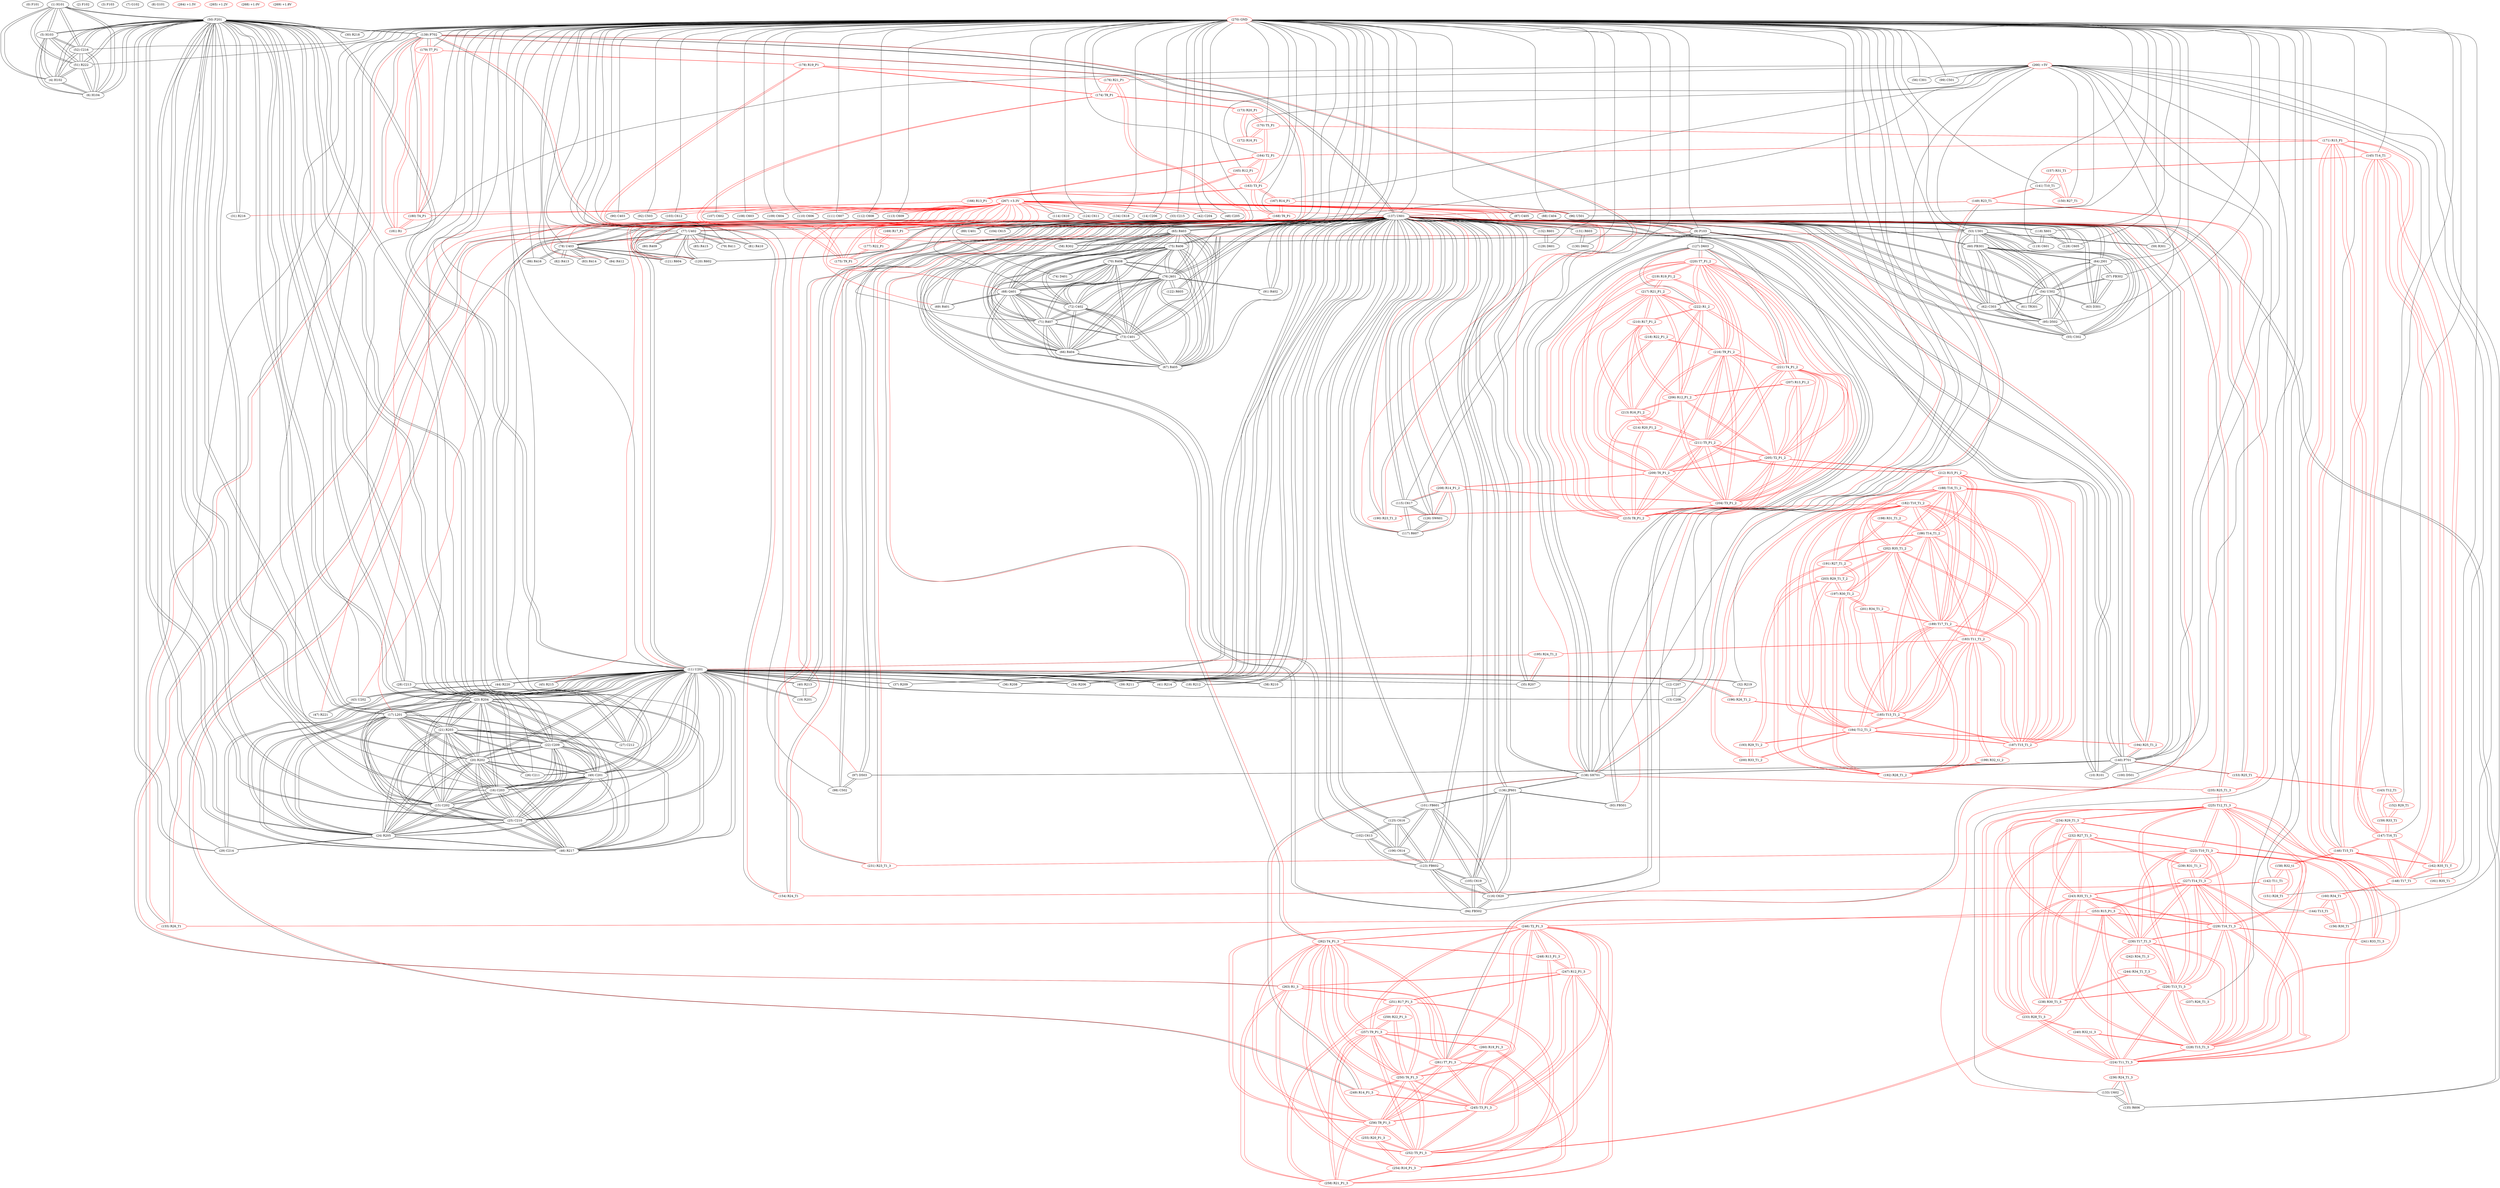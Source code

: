 graph {
	0 [label="(0) F101"]
	1 [label="(1) H101"]
	50 [label="(50) P201"]
	5 [label="(5) H103"]
	6 [label="(6) H104"]
	4 [label="(4) H102"]
	51 [label="(51) R222"]
	52 [label="(52) C216"]
	2 [label="(2) F102"]
	3 [label="(3) F103"]
	4 [label="(4) H102"]
	50 [label="(50) P201"]
	1 [label="(1) H101"]
	5 [label="(5) H103"]
	6 [label="(6) H104"]
	51 [label="(51) R222"]
	52 [label="(52) C216"]
	5 [label="(5) H103"]
	50 [label="(50) P201"]
	1 [label="(1) H101"]
	6 [label="(6) H104"]
	4 [label="(4) H102"]
	51 [label="(51) R222"]
	52 [label="(52) C216"]
	6 [label="(6) H104"]
	50 [label="(50) P201"]
	1 [label="(1) H101"]
	5 [label="(5) H103"]
	4 [label="(4) H102"]
	51 [label="(51) R222"]
	52 [label="(52) C216"]
	7 [label="(7) G102"]
	8 [label="(8) G101"]
	9 [label="(9) P103"]
	137 [label="(137) U601"]
	140 [label="(140) P701"]
	194 [label="(194) R25_T1_2"]
	138 [label="(138) SH701"]
	249 [label="(249) R14_P1_3"]
	10 [label="(10) R101"]
	127 [label="(127) D603"]
	10 [label="(10) R101"]
	9 [label="(9) P103"]
	140 [label="(140) P701"]
	137 [label="(137) U601"]
	11 [label="(11) U201"]
	44 [label="(44) R220"]
	137 [label="(137) U601"]
	46 [label="(46) R217"]
	50 [label="(50) P201"]
	32 [label="(32) R219"]
	196 [label="(196) R26_T1_2"]
	38 [label="(38) R210"]
	37 [label="(37) R209"]
	36 [label="(36) R208"]
	35 [label="(35) R207"]
	195 [label="(195) R24_T1_2"]
	34 [label="(34) R206"]
	39 [label="(39) R211"]
	24 [label="(24) R205"]
	29 [label="(29) C214"]
	23 [label="(23) R204"]
	25 [label="(25) C210"]
	15 [label="(15) C202"]
	16 [label="(16) C203"]
	49 [label="(49) C201"]
	20 [label="(20) R202"]
	22 [label="(22) C209"]
	21 [label="(21) R203"]
	17 [label="(17) L201"]
	45 [label="(45) R215"]
	41 [label="(41) R214"]
	40 [label="(40) R213"]
	19 [label="(19) R201"]
	18 [label="(18) R212"]
	12 [label="(12) C207"]
	13 [label="(13) C208"]
	27 [label="(27) C212"]
	26 [label="(26) C211"]
	28 [label="(28) C213"]
	12 [label="(12) C207"]
	11 [label="(11) U201"]
	13 [label="(13) C208"]
	13 [label="(13) C208"]
	12 [label="(12) C207"]
	11 [label="(11) U201"]
	14 [label="(14) C206"]
	15 [label="(15) C202"]
	23 [label="(23) R204"]
	25 [label="(25) C210"]
	24 [label="(24) R205"]
	50 [label="(50) P201"]
	11 [label="(11) U201"]
	16 [label="(16) C203"]
	49 [label="(49) C201"]
	20 [label="(20) R202"]
	22 [label="(22) C209"]
	21 [label="(21) R203"]
	17 [label="(17) L201"]
	46 [label="(46) R217"]
	16 [label="(16) C203"]
	23 [label="(23) R204"]
	25 [label="(25) C210"]
	24 [label="(24) R205"]
	50 [label="(50) P201"]
	15 [label="(15) C202"]
	11 [label="(11) U201"]
	49 [label="(49) C201"]
	20 [label="(20) R202"]
	22 [label="(22) C209"]
	21 [label="(21) R203"]
	17 [label="(17) L201"]
	46 [label="(46) R217"]
	17 [label="(17) L201"]
	23 [label="(23) R204"]
	25 [label="(25) C210"]
	24 [label="(24) R205"]
	50 [label="(50) P201"]
	15 [label="(15) C202"]
	11 [label="(11) U201"]
	16 [label="(16) C203"]
	49 [label="(49) C201"]
	20 [label="(20) R202"]
	22 [label="(22) C209"]
	21 [label="(21) R203"]
	46 [label="(46) R217"]
	18 [label="(18) R212"]
	137 [label="(137) U601"]
	11 [label="(11) U201"]
	19 [label="(19) R201"]
	40 [label="(40) R213"]
	11 [label="(11) U201"]
	20 [label="(20) R202"]
	23 [label="(23) R204"]
	25 [label="(25) C210"]
	24 [label="(24) R205"]
	50 [label="(50) P201"]
	15 [label="(15) C202"]
	11 [label="(11) U201"]
	16 [label="(16) C203"]
	49 [label="(49) C201"]
	22 [label="(22) C209"]
	21 [label="(21) R203"]
	17 [label="(17) L201"]
	46 [label="(46) R217"]
	26 [label="(26) C211"]
	21 [label="(21) R203"]
	23 [label="(23) R204"]
	25 [label="(25) C210"]
	24 [label="(24) R205"]
	50 [label="(50) P201"]
	15 [label="(15) C202"]
	11 [label="(11) U201"]
	16 [label="(16) C203"]
	49 [label="(49) C201"]
	20 [label="(20) R202"]
	22 [label="(22) C209"]
	17 [label="(17) L201"]
	46 [label="(46) R217"]
	27 [label="(27) C212"]
	22 [label="(22) C209"]
	23 [label="(23) R204"]
	25 [label="(25) C210"]
	24 [label="(24) R205"]
	50 [label="(50) P201"]
	15 [label="(15) C202"]
	11 [label="(11) U201"]
	16 [label="(16) C203"]
	49 [label="(49) C201"]
	20 [label="(20) R202"]
	21 [label="(21) R203"]
	17 [label="(17) L201"]
	46 [label="(46) R217"]
	23 [label="(23) R204"]
	25 [label="(25) C210"]
	24 [label="(24) R205"]
	50 [label="(50) P201"]
	15 [label="(15) C202"]
	11 [label="(11) U201"]
	16 [label="(16) C203"]
	49 [label="(49) C201"]
	20 [label="(20) R202"]
	22 [label="(22) C209"]
	21 [label="(21) R203"]
	17 [label="(17) L201"]
	46 [label="(46) R217"]
	28 [label="(28) C213"]
	24 [label="(24) R205"]
	29 [label="(29) C214"]
	11 [label="(11) U201"]
	50 [label="(50) P201"]
	23 [label="(23) R204"]
	25 [label="(25) C210"]
	15 [label="(15) C202"]
	16 [label="(16) C203"]
	49 [label="(49) C201"]
	20 [label="(20) R202"]
	22 [label="(22) C209"]
	21 [label="(21) R203"]
	17 [label="(17) L201"]
	46 [label="(46) R217"]
	25 [label="(25) C210"]
	23 [label="(23) R204"]
	24 [label="(24) R205"]
	50 [label="(50) P201"]
	15 [label="(15) C202"]
	11 [label="(11) U201"]
	16 [label="(16) C203"]
	49 [label="(49) C201"]
	20 [label="(20) R202"]
	22 [label="(22) C209"]
	21 [label="(21) R203"]
	17 [label="(17) L201"]
	46 [label="(46) R217"]
	26 [label="(26) C211"]
	20 [label="(20) R202"]
	50 [label="(50) P201"]
	11 [label="(11) U201"]
	27 [label="(27) C212"]
	21 [label="(21) R203"]
	11 [label="(11) U201"]
	50 [label="(50) P201"]
	28 [label="(28) C213"]
	50 [label="(50) P201"]
	11 [label="(11) U201"]
	23 [label="(23) R204"]
	29 [label="(29) C214"]
	24 [label="(24) R205"]
	11 [label="(11) U201"]
	50 [label="(50) P201"]
	30 [label="(30) R218"]
	50 [label="(50) P201"]
	31 [label="(31) R216"]
	50 [label="(50) P201"]
	32 [label="(32) R219"]
	11 [label="(11) U201"]
	196 [label="(196) R26_T1_2"]
	33 [label="(33) C215"]
	34 [label="(34) R206"]
	137 [label="(137) U601"]
	11 [label="(11) U201"]
	35 [label="(35) R207"]
	137 [label="(137) U601"]
	11 [label="(11) U201"]
	195 [label="(195) R24_T1_2"]
	36 [label="(36) R208"]
	137 [label="(137) U601"]
	11 [label="(11) U201"]
	37 [label="(37) R209"]
	137 [label="(137) U601"]
	11 [label="(11) U201"]
	38 [label="(38) R210"]
	137 [label="(137) U601"]
	11 [label="(11) U201"]
	39 [label="(39) R211"]
	137 [label="(137) U601"]
	11 [label="(11) U201"]
	40 [label="(40) R213"]
	137 [label="(137) U601"]
	11 [label="(11) U201"]
	19 [label="(19) R201"]
	41 [label="(41) R214"]
	137 [label="(137) U601"]
	11 [label="(11) U201"]
	42 [label="(42) C204"]
	43 [label="(43) U202"]
	44 [label="(44) R220"]
	47 [label="(47) R221"]
	44 [label="(44) R220"]
	11 [label="(11) U201"]
	137 [label="(137) U601"]
	43 [label="(43) U202"]
	45 [label="(45) R215"]
	11 [label="(11) U201"]
	46 [label="(46) R217"]
	50 [label="(50) P201"]
	11 [label="(11) U201"]
	23 [label="(23) R204"]
	25 [label="(25) C210"]
	24 [label="(24) R205"]
	15 [label="(15) C202"]
	16 [label="(16) C203"]
	49 [label="(49) C201"]
	20 [label="(20) R202"]
	22 [label="(22) C209"]
	21 [label="(21) R203"]
	17 [label="(17) L201"]
	47 [label="(47) R221"]
	43 [label="(43) U202"]
	48 [label="(48) C205"]
	49 [label="(49) C201"]
	23 [label="(23) R204"]
	25 [label="(25) C210"]
	24 [label="(24) R205"]
	50 [label="(50) P201"]
	15 [label="(15) C202"]
	11 [label="(11) U201"]
	16 [label="(16) C203"]
	20 [label="(20) R202"]
	22 [label="(22) C209"]
	21 [label="(21) R203"]
	17 [label="(17) L201"]
	46 [label="(46) R217"]
	50 [label="(50) P201"]
	1 [label="(1) H101"]
	5 [label="(5) H103"]
	6 [label="(6) H104"]
	4 [label="(4) H102"]
	51 [label="(51) R222"]
	52 [label="(52) C216"]
	46 [label="(46) R217"]
	11 [label="(11) U201"]
	30 [label="(30) R218"]
	24 [label="(24) R205"]
	29 [label="(29) C214"]
	23 [label="(23) R204"]
	25 [label="(25) C210"]
	15 [label="(15) C202"]
	16 [label="(16) C203"]
	49 [label="(49) C201"]
	20 [label="(20) R202"]
	22 [label="(22) C209"]
	21 [label="(21) R203"]
	17 [label="(17) L201"]
	27 [label="(27) C212"]
	26 [label="(26) C211"]
	139 [label="(139) P702"]
	28 [label="(28) C213"]
	31 [label="(31) R216"]
	51 [label="(51) R222"]
	50 [label="(50) P201"]
	1 [label="(1) H101"]
	5 [label="(5) H103"]
	6 [label="(6) H104"]
	4 [label="(4) H102"]
	52 [label="(52) C216"]
	52 [label="(52) C216"]
	50 [label="(50) P201"]
	1 [label="(1) H101"]
	5 [label="(5) H103"]
	6 [label="(6) H104"]
	4 [label="(4) H102"]
	51 [label="(51) R222"]
	53 [label="(53) U301"]
	60 [label="(60) FB301"]
	55 [label="(55) C302"]
	54 [label="(54) U302"]
	95 [label="(95) D502"]
	62 [label="(62) C303"]
	137 [label="(137) U601"]
	59 [label="(59) R301"]
	58 [label="(58) R302"]
	54 [label="(54) U302"]
	53 [label="(53) U301"]
	60 [label="(60) FB301"]
	55 [label="(55) C302"]
	95 [label="(95) D502"]
	62 [label="(62) C303"]
	137 [label="(137) U601"]
	61 [label="(61) TR301"]
	63 [label="(63) D301"]
	57 [label="(57) FB302"]
	64 [label="(64) J301"]
	55 [label="(55) C302"]
	53 [label="(53) U301"]
	60 [label="(60) FB301"]
	54 [label="(54) U302"]
	95 [label="(95) D502"]
	62 [label="(62) C303"]
	137 [label="(137) U601"]
	56 [label="(56) C301"]
	57 [label="(57) FB302"]
	63 [label="(63) D301"]
	54 [label="(54) U302"]
	64 [label="(64) J301"]
	58 [label="(58) R302"]
	53 [label="(53) U301"]
	137 [label="(137) U601"]
	59 [label="(59) R301"]
	137 [label="(137) U601"]
	53 [label="(53) U301"]
	60 [label="(60) FB301"]
	53 [label="(53) U301"]
	55 [label="(55) C302"]
	54 [label="(54) U302"]
	95 [label="(95) D502"]
	62 [label="(62) C303"]
	137 [label="(137) U601"]
	64 [label="(64) J301"]
	61 [label="(61) TR301"]
	137 [label="(137) U601"]
	54 [label="(54) U302"]
	64 [label="(64) J301"]
	62 [label="(62) C303"]
	53 [label="(53) U301"]
	60 [label="(60) FB301"]
	55 [label="(55) C302"]
	54 [label="(54) U302"]
	95 [label="(95) D502"]
	137 [label="(137) U601"]
	63 [label="(63) D301"]
	137 [label="(137) U601"]
	64 [label="(64) J301"]
	54 [label="(54) U302"]
	57 [label="(57) FB302"]
	64 [label="(64) J301"]
	137 [label="(137) U601"]
	63 [label="(63) D301"]
	60 [label="(60) FB301"]
	54 [label="(54) U302"]
	57 [label="(57) FB302"]
	61 [label="(61) TR301"]
	65 [label="(65) R403"]
	76 [label="(76) J401"]
	137 [label="(137) U601"]
	68 [label="(68) Q401"]
	67 [label="(67) R405"]
	66 [label="(66) R404"]
	73 [label="(73) C401"]
	71 [label="(71) R407"]
	72 [label="(72) C402"]
	70 [label="(70) R408"]
	75 [label="(75) R406"]
	66 [label="(66) R404"]
	76 [label="(76) J401"]
	137 [label="(137) U601"]
	68 [label="(68) Q401"]
	67 [label="(67) R405"]
	65 [label="(65) R403"]
	73 [label="(73) C401"]
	71 [label="(71) R407"]
	72 [label="(72) C402"]
	70 [label="(70) R408"]
	75 [label="(75) R406"]
	67 [label="(67) R405"]
	137 [label="(137) U601"]
	76 [label="(76) J401"]
	68 [label="(68) Q401"]
	65 [label="(65) R403"]
	66 [label="(66) R404"]
	73 [label="(73) C401"]
	71 [label="(71) R407"]
	72 [label="(72) C402"]
	70 [label="(70) R408"]
	75 [label="(75) R406"]
	68 [label="(68) Q401"]
	137 [label="(137) U601"]
	69 [label="(69) R401"]
	67 [label="(67) R405"]
	65 [label="(65) R403"]
	66 [label="(66) R404"]
	76 [label="(76) J401"]
	73 [label="(73) C401"]
	71 [label="(71) R407"]
	72 [label="(72) C402"]
	70 [label="(70) R408"]
	75 [label="(75) R406"]
	69 [label="(69) R401"]
	68 [label="(68) Q401"]
	137 [label="(137) U601"]
	70 [label="(70) R408"]
	74 [label="(74) D401"]
	68 [label="(68) Q401"]
	67 [label="(67) R405"]
	65 [label="(65) R403"]
	66 [label="(66) R404"]
	76 [label="(76) J401"]
	73 [label="(73) C401"]
	71 [label="(71) R407"]
	72 [label="(72) C402"]
	75 [label="(75) R406"]
	71 [label="(71) R407"]
	68 [label="(68) Q401"]
	67 [label="(67) R405"]
	65 [label="(65) R403"]
	66 [label="(66) R404"]
	76 [label="(76) J401"]
	73 [label="(73) C401"]
	72 [label="(72) C402"]
	70 [label="(70) R408"]
	75 [label="(75) R406"]
	72 [label="(72) C402"]
	68 [label="(68) Q401"]
	67 [label="(67) R405"]
	65 [label="(65) R403"]
	66 [label="(66) R404"]
	76 [label="(76) J401"]
	73 [label="(73) C401"]
	71 [label="(71) R407"]
	70 [label="(70) R408"]
	75 [label="(75) R406"]
	73 [label="(73) C401"]
	68 [label="(68) Q401"]
	67 [label="(67) R405"]
	65 [label="(65) R403"]
	66 [label="(66) R404"]
	76 [label="(76) J401"]
	71 [label="(71) R407"]
	72 [label="(72) C402"]
	70 [label="(70) R408"]
	75 [label="(75) R406"]
	74 [label="(74) D401"]
	70 [label="(70) R408"]
	75 [label="(75) R406"]
	137 [label="(137) U601"]
	76 [label="(76) J401"]
	68 [label="(68) Q401"]
	67 [label="(67) R405"]
	65 [label="(65) R403"]
	66 [label="(66) R404"]
	73 [label="(73) C401"]
	71 [label="(71) R407"]
	72 [label="(72) C402"]
	70 [label="(70) R408"]
	76 [label="(76) J401"]
	122 [label="(122) R605"]
	137 [label="(137) U601"]
	66 [label="(66) R404"]
	67 [label="(67) R405"]
	75 [label="(75) R406"]
	65 [label="(65) R403"]
	91 [label="(91) R402"]
	68 [label="(68) Q401"]
	73 [label="(73) C401"]
	71 [label="(71) R407"]
	72 [label="(72) C402"]
	70 [label="(70) R408"]
	77 [label="(77) U402"]
	78 [label="(78) U403"]
	137 [label="(137) U601"]
	120 [label="(120) R602"]
	121 [label="(121) R604"]
	85 [label="(85) R415"]
	80 [label="(80) R409"]
	79 [label="(79) R411"]
	81 [label="(81) R410"]
	78 [label="(78) U403"]
	137 [label="(137) U601"]
	120 [label="(120) R602"]
	77 [label="(77) U402"]
	121 [label="(121) R604"]
	86 [label="(86) R416"]
	84 [label="(84) R412"]
	82 [label="(82) R413"]
	83 [label="(83) R414"]
	79 [label="(79) R411"]
	77 [label="(77) U402"]
	80 [label="(80) R409"]
	77 [label="(77) U402"]
	81 [label="(81) R410"]
	77 [label="(77) U402"]
	82 [label="(82) R413"]
	78 [label="(78) U403"]
	83 [label="(83) R414"]
	78 [label="(78) U403"]
	84 [label="(84) R412"]
	78 [label="(78) U403"]
	85 [label="(85) R415"]
	77 [label="(77) U402"]
	86 [label="(86) R416"]
	78 [label="(78) U403"]
	87 [label="(87) C405"]
	88 [label="(88) C404"]
	89 [label="(89) U401"]
	137 [label="(137) U601"]
	90 [label="(90) C403"]
	91 [label="(91) R402"]
	76 [label="(76) J401"]
	137 [label="(137) U601"]
	92 [label="(92) C503"]
	93 [label="(93) FB501"]
	137 [label="(137) U601"]
	136 [label="(136) JP601"]
	94 [label="(94) FB502"]
	116 [label="(116) C620"]
	123 [label="(123) FB602"]
	137 [label="(137) U601"]
	105 [label="(105) C619"]
	95 [label="(95) D502"]
	53 [label="(53) U301"]
	60 [label="(60) FB301"]
	55 [label="(55) C302"]
	54 [label="(54) U302"]
	62 [label="(62) C303"]
	137 [label="(137) U601"]
	96 [label="(96) U501"]
	167 [label="(167) R14_P1"]
	97 [label="(97) D503"]
	140 [label="(140) P701"]
	98 [label="(98) C502"]
	137 [label="(137) U601"]
	98 [label="(98) C502"]
	97 [label="(97) D503"]
	137 [label="(137) U601"]
	99 [label="(99) C501"]
	100 [label="(100) D501"]
	140 [label="(140) P701"]
	101 [label="(101) FB601"]
	106 [label="(106) C614"]
	125 [label="(125) C616"]
	137 [label="(137) U601"]
	105 [label="(105) C619"]
	136 [label="(136) JP601"]
	116 [label="(116) C620"]
	102 [label="(102) C613"]
	137 [label="(137) U601"]
	106 [label="(106) C614"]
	123 [label="(123) FB602"]
	125 [label="(125) C616"]
	103 [label="(103) C612"]
	104 [label="(104) C615"]
	137 [label="(137) U601"]
	105 [label="(105) C619"]
	116 [label="(116) C620"]
	123 [label="(123) FB602"]
	94 [label="(94) FB502"]
	137 [label="(137) U601"]
	101 [label="(101) FB601"]
	136 [label="(136) JP601"]
	106 [label="(106) C614"]
	125 [label="(125) C616"]
	101 [label="(101) FB601"]
	137 [label="(137) U601"]
	102 [label="(102) C613"]
	123 [label="(123) FB602"]
	107 [label="(107) C602"]
	108 [label="(108) C603"]
	109 [label="(109) C604"]
	110 [label="(110) C606"]
	111 [label="(111) C607"]
	112 [label="(112) C608"]
	113 [label="(113) C609"]
	114 [label="(114) C610"]
	115 [label="(115) C617"]
	117 [label="(117) R607"]
	208 [label="(208) R14_P1_2"]
	137 [label="(137) U601"]
	126 [label="(126) SW601"]
	116 [label="(116) C620"]
	123 [label="(123) FB602"]
	94 [label="(94) FB502"]
	137 [label="(137) U601"]
	105 [label="(105) C619"]
	101 [label="(101) FB601"]
	136 [label="(136) JP601"]
	117 [label="(117) R607"]
	115 [label="(115) C617"]
	208 [label="(208) R14_P1_2"]
	137 [label="(137) U601"]
	126 [label="(126) SW601"]
	118 [label="(118) X601"]
	119 [label="(119) C601"]
	137 [label="(137) U601"]
	128 [label="(128) C605"]
	119 [label="(119) C601"]
	137 [label="(137) U601"]
	118 [label="(118) X601"]
	120 [label="(120) R602"]
	78 [label="(78) U403"]
	137 [label="(137) U601"]
	77 [label="(77) U402"]
	121 [label="(121) R604"]
	77 [label="(77) U402"]
	137 [label="(137) U601"]
	78 [label="(78) U403"]
	122 [label="(122) R605"]
	76 [label="(76) J401"]
	137 [label="(137) U601"]
	123 [label="(123) FB602"]
	116 [label="(116) C620"]
	94 [label="(94) FB502"]
	137 [label="(137) U601"]
	105 [label="(105) C619"]
	106 [label="(106) C614"]
	102 [label="(102) C613"]
	125 [label="(125) C616"]
	124 [label="(124) C611"]
	125 [label="(125) C616"]
	106 [label="(106) C614"]
	101 [label="(101) FB601"]
	137 [label="(137) U601"]
	102 [label="(102) C613"]
	123 [label="(123) FB602"]
	126 [label="(126) SW601"]
	115 [label="(115) C617"]
	117 [label="(117) R607"]
	208 [label="(208) R14_P1_2"]
	137 [label="(137) U601"]
	127 [label="(127) D603"]
	9 [label="(9) P103"]
	140 [label="(140) P701"]
	138 [label="(138) SH701"]
	222 [label="(222) R1_2"]
	221 [label="(221) T4_P1_2"]
	220 [label="(220) T7_P1_2"]
	128 [label="(128) C605"]
	118 [label="(118) X601"]
	137 [label="(137) U601"]
	129 [label="(129) D601"]
	132 [label="(132) R601"]
	130 [label="(130) D602"]
	131 [label="(131) R603"]
	131 [label="(131) R603"]
	137 [label="(137) U601"]
	130 [label="(130) D602"]
	132 [label="(132) R601"]
	137 [label="(137) U601"]
	129 [label="(129) D601"]
	133 [label="(133) U602"]
	135 [label="(135) R606"]
	236 [label="(236) R24_T1_3"]
	134 [label="(134) C618"]
	135 [label="(135) R606"]
	137 [label="(137) U601"]
	133 [label="(133) U602"]
	236 [label="(236) R24_T1_3"]
	136 [label="(136) JP601"]
	138 [label="(138) SH701"]
	93 [label="(93) FB501"]
	137 [label="(137) U601"]
	101 [label="(101) FB601"]
	105 [label="(105) C619"]
	116 [label="(116) C620"]
	137 [label="(137) U601"]
	89 [label="(89) U401"]
	53 [label="(53) U301"]
	60 [label="(60) FB301"]
	55 [label="(55) C302"]
	54 [label="(54) U302"]
	95 [label="(95) D502"]
	62 [label="(62) C303"]
	63 [label="(63) D301"]
	64 [label="(64) J301"]
	139 [label="(139) P702"]
	38 [label="(38) R210"]
	61 [label="(61) TR301"]
	59 [label="(59) R301"]
	58 [label="(58) R302"]
	34 [label="(34) R206"]
	35 [label="(35) R207"]
	36 [label="(36) R208"]
	37 [label="(37) R209"]
	140 [label="(140) P701"]
	18 [label="(18) R212"]
	39 [label="(39) R211"]
	41 [label="(41) R214"]
	40 [label="(40) R213"]
	11 [label="(11) U201"]
	44 [label="(44) R220"]
	68 [label="(68) Q401"]
	69 [label="(69) R401"]
	76 [label="(76) J401"]
	66 [label="(66) R404"]
	67 [label="(67) R405"]
	75 [label="(75) R406"]
	65 [label="(65) R403"]
	91 [label="(91) R402"]
	9 [label="(9) P103"]
	155 [label="(155) R26_T1"]
	138 [label="(138) SH701"]
	154 [label="(154) R24_T1"]
	194 [label="(194) R25_T1_2"]
	10 [label="(10) R101"]
	78 [label="(78) U403"]
	120 [label="(120) R602"]
	77 [label="(77) U402"]
	121 [label="(121) R604"]
	97 [label="(97) D503"]
	98 [label="(98) C502"]
	149 [label="(149) R23_T1"]
	235 [label="(235) R25_T1_3"]
	190 [label="(190) R23_T1_2"]
	153 [label="(153) R25_T1"]
	231 [label="(231) R23_T1_3"]
	104 [label="(104) C615"]
	119 [label="(119) C601"]
	118 [label="(118) X601"]
	128 [label="(128) C605"]
	93 [label="(93) FB501"]
	136 [label="(136) JP601"]
	122 [label="(122) R605"]
	115 [label="(115) C617"]
	117 [label="(117) R607"]
	208 [label="(208) R14_P1_2"]
	126 [label="(126) SW601"]
	102 [label="(102) C613"]
	116 [label="(116) C620"]
	123 [label="(123) FB602"]
	94 [label="(94) FB502"]
	105 [label="(105) C619"]
	131 [label="(131) R603"]
	132 [label="(132) R601"]
	106 [label="(106) C614"]
	125 [label="(125) C616"]
	101 [label="(101) FB601"]
	135 [label="(135) R606"]
	263 [label="(263) R1_3"]
	262 [label="(262) T4_P1_3"]
	261 [label="(261) T7_P1_3"]
	138 [label="(138) SH701"]
	137 [label="(137) U601"]
	249 [label="(249) R14_P1_3"]
	9 [label="(9) P103"]
	140 [label="(140) P701"]
	127 [label="(127) D603"]
	149 [label="(149) R23_T1"]
	235 [label="(235) R25_T1_3"]
	136 [label="(136) JP601"]
	139 [label="(139) P702"]
	137 [label="(137) U601"]
	155 [label="(155) R26_T1"]
	154 [label="(154) R24_T1"]
	190 [label="(190) R23_T1_2"]
	231 [label="(231) R23_T1_3"]
	50 [label="(50) P201"]
	181 [label="(181) R1"]
	180 [label="(180) T4_P1"]
	179 [label="(179) T7_P1"]
	140 [label="(140) P701"]
	137 [label="(137) U601"]
	97 [label="(97) D503"]
	100 [label="(100) D501"]
	9 [label="(9) P103"]
	194 [label="(194) R25_T1_2"]
	10 [label="(10) R101"]
	138 [label="(138) SH701"]
	127 [label="(127) D603"]
	153 [label="(153) R25_T1"]
	141 [label="(141) T10_T1"]
	149 [label="(149) R23_T1"]
	157 [label="(157) R31_T1"]
	150 [label="(150) R27_T1"]
	142 [label="(142) T11_T1" color=red]
	154 [label="(154) R24_T1"]
	151 [label="(151) R28_T1"]
	158 [label="(158) R32_t1"]
	143 [label="(143) T12_T1" color=red]
	159 [label="(159) R33_T1"]
	152 [label="(152) R29_T1"]
	153 [label="(153) R25_T1"]
	144 [label="(144) T13_T1" color=red]
	156 [label="(156) R30_T1"]
	160 [label="(160) R34_T1"]
	155 [label="(155) R26_T1"]
	145 [label="(145) T14_T1" color=red]
	157 [label="(157) R31_T1"]
	171 [label="(171) R15_P1"]
	148 [label="(148) T17_T1"]
	162 [label="(162) R35_T1_T"]
	147 [label="(147) T16_T1"]
	146 [label="(146) T15_T1"]
	146 [label="(146) T15_T1" color=red]
	158 [label="(158) R32_t1"]
	171 [label="(171) R15_P1"]
	148 [label="(148) T17_T1"]
	162 [label="(162) R35_T1_T"]
	147 [label="(147) T16_T1"]
	145 [label="(145) T14_T1"]
	147 [label="(147) T16_T1" color=red]
	159 [label="(159) R33_T1"]
	171 [label="(171) R15_P1"]
	148 [label="(148) T17_T1"]
	162 [label="(162) R35_T1_T"]
	146 [label="(146) T15_T1"]
	145 [label="(145) T14_T1"]
	148 [label="(148) T17_T1" color=red]
	160 [label="(160) R34_T1"]
	171 [label="(171) R15_P1"]
	162 [label="(162) R35_T1_T"]
	147 [label="(147) T16_T1"]
	146 [label="(146) T15_T1"]
	145 [label="(145) T14_T1"]
	149 [label="(149) R23_T1" color=red]
	137 [label="(137) U601"]
	138 [label="(138) SH701"]
	235 [label="(235) R25_T1_3"]
	141 [label="(141) T10_T1"]
	150 [label="(150) R27_T1" color=red]
	141 [label="(141) T10_T1"]
	157 [label="(157) R31_T1"]
	151 [label="(151) R28_T1" color=red]
	142 [label="(142) T11_T1"]
	158 [label="(158) R32_t1"]
	152 [label="(152) R29_T1" color=red]
	159 [label="(159) R33_T1"]
	143 [label="(143) T12_T1"]
	153 [label="(153) R25_T1" color=red]
	140 [label="(140) P701"]
	137 [label="(137) U601"]
	143 [label="(143) T12_T1"]
	154 [label="(154) R24_T1" color=red]
	137 [label="(137) U601"]
	139 [label="(139) P702"]
	142 [label="(142) T11_T1"]
	155 [label="(155) R26_T1" color=red]
	139 [label="(139) P702"]
	137 [label="(137) U601"]
	144 [label="(144) T13_T1"]
	156 [label="(156) R30_T1" color=red]
	160 [label="(160) R34_T1"]
	144 [label="(144) T13_T1"]
	157 [label="(157) R31_T1" color=red]
	141 [label="(141) T10_T1"]
	150 [label="(150) R27_T1"]
	145 [label="(145) T14_T1"]
	158 [label="(158) R32_t1" color=red]
	146 [label="(146) T15_T1"]
	142 [label="(142) T11_T1"]
	151 [label="(151) R28_T1"]
	159 [label="(159) R33_T1" color=red]
	147 [label="(147) T16_T1"]
	152 [label="(152) R29_T1"]
	143 [label="(143) T12_T1"]
	160 [label="(160) R34_T1" color=red]
	148 [label="(148) T17_T1"]
	156 [label="(156) R30_T1"]
	144 [label="(144) T13_T1"]
	161 [label="(161) R35_T1" color=red]
	162 [label="(162) R35_T1_T"]
	162 [label="(162) R35_T1_T" color=red]
	161 [label="(161) R35_T1"]
	171 [label="(171) R15_P1"]
	148 [label="(148) T17_T1"]
	147 [label="(147) T16_T1"]
	146 [label="(146) T15_T1"]
	145 [label="(145) T14_T1"]
	163 [label="(163) T3_P1" color=red]
	167 [label="(167) R14_P1"]
	168 [label="(168) T6_P1"]
	166 [label="(166) R13_P1"]
	165 [label="(165) R12_P1"]
	164 [label="(164) T2_P1"]
	164 [label="(164) T2_P1" color=red]
	166 [label="(166) R13_P1"]
	163 [label="(163) T3_P1"]
	165 [label="(165) R12_P1"]
	170 [label="(170) T5_P1"]
	171 [label="(171) R15_P1"]
	165 [label="(165) R12_P1" color=red]
	166 [label="(166) R13_P1"]
	163 [label="(163) T3_P1"]
	164 [label="(164) T2_P1"]
	166 [label="(166) R13_P1" color=red]
	180 [label="(180) T4_P1"]
	163 [label="(163) T3_P1"]
	165 [label="(165) R12_P1"]
	164 [label="(164) T2_P1"]
	167 [label="(167) R14_P1" color=red]
	96 [label="(96) U501"]
	163 [label="(163) T3_P1"]
	168 [label="(168) T6_P1"]
	168 [label="(168) T6_P1" color=red]
	167 [label="(167) R14_P1"]
	163 [label="(163) T3_P1"]
	177 [label="(177) R22_P1"]
	169 [label="(169) R17_P1"]
	169 [label="(169) R17_P1" color=red]
	177 [label="(177) R22_P1"]
	168 [label="(168) T6_P1"]
	170 [label="(170) T5_P1" color=red]
	164 [label="(164) T2_P1"]
	171 [label="(171) R15_P1"]
	172 [label="(172) R16_P1"]
	173 [label="(173) R20_P1"]
	171 [label="(171) R15_P1" color=red]
	148 [label="(148) T17_T1"]
	162 [label="(162) R35_T1_T"]
	147 [label="(147) T16_T1"]
	146 [label="(146) T15_T1"]
	145 [label="(145) T14_T1"]
	164 [label="(164) T2_P1"]
	170 [label="(170) T5_P1"]
	172 [label="(172) R16_P1" color=red]
	170 [label="(170) T5_P1"]
	173 [label="(173) R20_P1"]
	173 [label="(173) R20_P1" color=red]
	174 [label="(174) T8_P1"]
	172 [label="(172) R16_P1"]
	170 [label="(170) T5_P1"]
	174 [label="(174) T8_P1" color=red]
	175 [label="(175) T9_P1"]
	176 [label="(176) R21_P1"]
	178 [label="(178) R19_P1"]
	173 [label="(173) R20_P1"]
	175 [label="(175) T9_P1" color=red]
	177 [label="(177) R22_P1"]
	176 [label="(176) R21_P1"]
	174 [label="(174) T8_P1"]
	178 [label="(178) R19_P1"]
	176 [label="(176) R21_P1" color=red]
	175 [label="(175) T9_P1"]
	174 [label="(174) T8_P1"]
	178 [label="(178) R19_P1"]
	177 [label="(177) R22_P1" color=red]
	175 [label="(175) T9_P1"]
	168 [label="(168) T6_P1"]
	169 [label="(169) R17_P1"]
	178 [label="(178) R19_P1" color=red]
	175 [label="(175) T9_P1"]
	176 [label="(176) R21_P1"]
	174 [label="(174) T8_P1"]
	179 [label="(179) T7_P1"]
	179 [label="(179) T7_P1" color=red]
	181 [label="(181) R1"]
	180 [label="(180) T4_P1"]
	139 [label="(139) P702"]
	178 [label="(178) R19_P1"]
	180 [label="(180) T4_P1" color=red]
	166 [label="(166) R13_P1"]
	181 [label="(181) R1"]
	179 [label="(179) T7_P1"]
	139 [label="(139) P702"]
	181 [label="(181) R1" color=red]
	180 [label="(180) T4_P1"]
	179 [label="(179) T7_P1"]
	139 [label="(139) P702"]
	182 [label="(182) T10_T1_2" color=red]
	190 [label="(190) R23_T1_2"]
	198 [label="(198) R31_T1_2"]
	191 [label="(191) R27_T1_2"]
	188 [label="(188) T16_T1_2"]
	189 [label="(189) T17_T1_2"]
	187 [label="(187) T15_T1_2"]
	184 [label="(184) T12_T1_2"]
	186 [label="(186) T14_T1_2"]
	185 [label="(185) T13_T1_2"]
	183 [label="(183) T11_T1_2"]
	183 [label="(183) T11_T1_2" color=red]
	195 [label="(195) R24_T1_2"]
	192 [label="(192) R28_T1_2"]
	199 [label="(199) R32_t1_2"]
	182 [label="(182) T10_T1_2"]
	188 [label="(188) T16_T1_2"]
	189 [label="(189) T17_T1_2"]
	187 [label="(187) T15_T1_2"]
	184 [label="(184) T12_T1_2"]
	186 [label="(186) T14_T1_2"]
	185 [label="(185) T13_T1_2"]
	184 [label="(184) T12_T1_2" color=red]
	200 [label="(200) R33_T1_2"]
	193 [label="(193) R29_T1_2"]
	194 [label="(194) R25_T1_2"]
	182 [label="(182) T10_T1_2"]
	188 [label="(188) T16_T1_2"]
	189 [label="(189) T17_T1_2"]
	187 [label="(187) T15_T1_2"]
	186 [label="(186) T14_T1_2"]
	185 [label="(185) T13_T1_2"]
	183 [label="(183) T11_T1_2"]
	185 [label="(185) T13_T1_2" color=red]
	197 [label="(197) R30_T1_2"]
	201 [label="(201) R34_T1_2"]
	196 [label="(196) R26_T1_2"]
	182 [label="(182) T10_T1_2"]
	188 [label="(188) T16_T1_2"]
	189 [label="(189) T17_T1_2"]
	187 [label="(187) T15_T1_2"]
	184 [label="(184) T12_T1_2"]
	186 [label="(186) T14_T1_2"]
	183 [label="(183) T11_T1_2"]
	186 [label="(186) T14_T1_2" color=red]
	182 [label="(182) T10_T1_2"]
	188 [label="(188) T16_T1_2"]
	189 [label="(189) T17_T1_2"]
	187 [label="(187) T15_T1_2"]
	184 [label="(184) T12_T1_2"]
	185 [label="(185) T13_T1_2"]
	183 [label="(183) T11_T1_2"]
	198 [label="(198) R31_T1_2"]
	212 [label="(212) R15_P1_2"]
	202 [label="(202) R35_T1_2"]
	187 [label="(187) T15_T1_2" color=red]
	199 [label="(199) R32_t1_2"]
	182 [label="(182) T10_T1_2"]
	188 [label="(188) T16_T1_2"]
	189 [label="(189) T17_T1_2"]
	184 [label="(184) T12_T1_2"]
	186 [label="(186) T14_T1_2"]
	185 [label="(185) T13_T1_2"]
	183 [label="(183) T11_T1_2"]
	212 [label="(212) R15_P1_2"]
	202 [label="(202) R35_T1_2"]
	188 [label="(188) T16_T1_2" color=red]
	200 [label="(200) R33_T1_2"]
	182 [label="(182) T10_T1_2"]
	189 [label="(189) T17_T1_2"]
	187 [label="(187) T15_T1_2"]
	184 [label="(184) T12_T1_2"]
	186 [label="(186) T14_T1_2"]
	185 [label="(185) T13_T1_2"]
	183 [label="(183) T11_T1_2"]
	212 [label="(212) R15_P1_2"]
	202 [label="(202) R35_T1_2"]
	189 [label="(189) T17_T1_2" color=red]
	201 [label="(201) R34_T1_2"]
	182 [label="(182) T10_T1_2"]
	188 [label="(188) T16_T1_2"]
	187 [label="(187) T15_T1_2"]
	184 [label="(184) T12_T1_2"]
	186 [label="(186) T14_T1_2"]
	185 [label="(185) T13_T1_2"]
	183 [label="(183) T11_T1_2"]
	212 [label="(212) R15_P1_2"]
	202 [label="(202) R35_T1_2"]
	190 [label="(190) R23_T1_2" color=red]
	139 [label="(139) P702"]
	137 [label="(137) U601"]
	182 [label="(182) T10_T1_2"]
	191 [label="(191) R27_T1_2" color=red]
	197 [label="(197) R30_T1_2"]
	202 [label="(202) R35_T1_2"]
	203 [label="(203) R29_T1_T_2"]
	192 [label="(192) R28_T1_2"]
	182 [label="(182) T10_T1_2"]
	198 [label="(198) R31_T1_2"]
	192 [label="(192) R28_T1_2" color=red]
	197 [label="(197) R30_T1_2"]
	202 [label="(202) R35_T1_2"]
	203 [label="(203) R29_T1_T_2"]
	191 [label="(191) R27_T1_2"]
	183 [label="(183) T11_T1_2"]
	199 [label="(199) R32_t1_2"]
	193 [label="(193) R29_T1_2" color=red]
	200 [label="(200) R33_T1_2"]
	184 [label="(184) T12_T1_2"]
	203 [label="(203) R29_T1_T_2"]
	194 [label="(194) R25_T1_2" color=red]
	140 [label="(140) P701"]
	137 [label="(137) U601"]
	9 [label="(9) P103"]
	184 [label="(184) T12_T1_2"]
	195 [label="(195) R24_T1_2" color=red]
	11 [label="(11) U201"]
	35 [label="(35) R207"]
	183 [label="(183) T11_T1_2"]
	196 [label="(196) R26_T1_2" color=red]
	32 [label="(32) R219"]
	11 [label="(11) U201"]
	185 [label="(185) T13_T1_2"]
	197 [label="(197) R30_T1_2" color=red]
	202 [label="(202) R35_T1_2"]
	203 [label="(203) R29_T1_T_2"]
	192 [label="(192) R28_T1_2"]
	191 [label="(191) R27_T1_2"]
	201 [label="(201) R34_T1_2"]
	185 [label="(185) T13_T1_2"]
	198 [label="(198) R31_T1_2" color=red]
	182 [label="(182) T10_T1_2"]
	191 [label="(191) R27_T1_2"]
	186 [label="(186) T14_T1_2"]
	199 [label="(199) R32_t1_2" color=red]
	187 [label="(187) T15_T1_2"]
	183 [label="(183) T11_T1_2"]
	192 [label="(192) R28_T1_2"]
	200 [label="(200) R33_T1_2" color=red]
	188 [label="(188) T16_T1_2"]
	193 [label="(193) R29_T1_2"]
	184 [label="(184) T12_T1_2"]
	201 [label="(201) R34_T1_2" color=red]
	189 [label="(189) T17_T1_2"]
	197 [label="(197) R30_T1_2"]
	185 [label="(185) T13_T1_2"]
	202 [label="(202) R35_T1_2" color=red]
	197 [label="(197) R30_T1_2"]
	203 [label="(203) R29_T1_T_2"]
	192 [label="(192) R28_T1_2"]
	191 [label="(191) R27_T1_2"]
	212 [label="(212) R15_P1_2"]
	189 [label="(189) T17_T1_2"]
	188 [label="(188) T16_T1_2"]
	187 [label="(187) T15_T1_2"]
	186 [label="(186) T14_T1_2"]
	203 [label="(203) R29_T1_T_2" color=red]
	197 [label="(197) R30_T1_2"]
	202 [label="(202) R35_T1_2"]
	192 [label="(192) R28_T1_2"]
	191 [label="(191) R27_T1_2"]
	193 [label="(193) R29_T1_2"]
	204 [label="(204) T3_P1_2" color=red]
	221 [label="(221) T4_P1_2"]
	220 [label="(220) T7_P1_2"]
	211 [label="(211) T5_P1_2"]
	216 [label="(216) T9_P1_2"]
	215 [label="(215) T8_P1_2"]
	209 [label="(209) T6_P1_2"]
	205 [label="(205) T2_P1_2"]
	208 [label="(208) R14_P1_2"]
	207 [label="(207) R13_P1_2"]
	206 [label="(206) R12_P1_2"]
	205 [label="(205) T2_P1_2" color=red]
	204 [label="(204) T3_P1_2"]
	221 [label="(221) T4_P1_2"]
	220 [label="(220) T7_P1_2"]
	211 [label="(211) T5_P1_2"]
	216 [label="(216) T9_P1_2"]
	215 [label="(215) T8_P1_2"]
	209 [label="(209) T6_P1_2"]
	207 [label="(207) R13_P1_2"]
	206 [label="(206) R12_P1_2"]
	212 [label="(212) R15_P1_2"]
	206 [label="(206) R12_P1_2" color=red]
	217 [label="(217) R21_P1_2"]
	213 [label="(213) R16_P1_2"]
	210 [label="(210) R17_P1_2"]
	222 [label="(222) R1_2"]
	207 [label="(207) R13_P1_2"]
	204 [label="(204) T3_P1_2"]
	205 [label="(205) T2_P1_2"]
	207 [label="(207) R13_P1_2" color=red]
	221 [label="(221) T4_P1_2"]
	204 [label="(204) T3_P1_2"]
	206 [label="(206) R12_P1_2"]
	205 [label="(205) T2_P1_2"]
	208 [label="(208) R14_P1_2" color=red]
	115 [label="(115) C617"]
	117 [label="(117) R607"]
	137 [label="(137) U601"]
	126 [label="(126) SW601"]
	204 [label="(204) T3_P1_2"]
	209 [label="(209) T6_P1_2"]
	209 [label="(209) T6_P1_2" color=red]
	204 [label="(204) T3_P1_2"]
	221 [label="(221) T4_P1_2"]
	220 [label="(220) T7_P1_2"]
	211 [label="(211) T5_P1_2"]
	216 [label="(216) T9_P1_2"]
	215 [label="(215) T8_P1_2"]
	205 [label="(205) T2_P1_2"]
	208 [label="(208) R14_P1_2"]
	218 [label="(218) R22_P1_2"]
	210 [label="(210) R17_P1_2"]
	210 [label="(210) R17_P1_2" color=red]
	217 [label="(217) R21_P1_2"]
	213 [label="(213) R16_P1_2"]
	206 [label="(206) R12_P1_2"]
	222 [label="(222) R1_2"]
	218 [label="(218) R22_P1_2"]
	209 [label="(209) T6_P1_2"]
	211 [label="(211) T5_P1_2" color=red]
	204 [label="(204) T3_P1_2"]
	221 [label="(221) T4_P1_2"]
	220 [label="(220) T7_P1_2"]
	216 [label="(216) T9_P1_2"]
	215 [label="(215) T8_P1_2"]
	209 [label="(209) T6_P1_2"]
	205 [label="(205) T2_P1_2"]
	212 [label="(212) R15_P1_2"]
	213 [label="(213) R16_P1_2"]
	214 [label="(214) R20_P1_2"]
	212 [label="(212) R15_P1_2" color=red]
	189 [label="(189) T17_T1_2"]
	202 [label="(202) R35_T1_2"]
	188 [label="(188) T16_T1_2"]
	187 [label="(187) T15_T1_2"]
	186 [label="(186) T14_T1_2"]
	205 [label="(205) T2_P1_2"]
	211 [label="(211) T5_P1_2"]
	213 [label="(213) R16_P1_2" color=red]
	217 [label="(217) R21_P1_2"]
	206 [label="(206) R12_P1_2"]
	210 [label="(210) R17_P1_2"]
	222 [label="(222) R1_2"]
	211 [label="(211) T5_P1_2"]
	214 [label="(214) R20_P1_2"]
	214 [label="(214) R20_P1_2" color=red]
	215 [label="(215) T8_P1_2"]
	213 [label="(213) R16_P1_2"]
	211 [label="(211) T5_P1_2"]
	215 [label="(215) T8_P1_2" color=red]
	204 [label="(204) T3_P1_2"]
	221 [label="(221) T4_P1_2"]
	220 [label="(220) T7_P1_2"]
	211 [label="(211) T5_P1_2"]
	216 [label="(216) T9_P1_2"]
	209 [label="(209) T6_P1_2"]
	205 [label="(205) T2_P1_2"]
	217 [label="(217) R21_P1_2"]
	219 [label="(219) R19_P1_2"]
	214 [label="(214) R20_P1_2"]
	216 [label="(216) T9_P1_2" color=red]
	218 [label="(218) R22_P1_2"]
	204 [label="(204) T3_P1_2"]
	221 [label="(221) T4_P1_2"]
	220 [label="(220) T7_P1_2"]
	211 [label="(211) T5_P1_2"]
	215 [label="(215) T8_P1_2"]
	209 [label="(209) T6_P1_2"]
	205 [label="(205) T2_P1_2"]
	217 [label="(217) R21_P1_2"]
	219 [label="(219) R19_P1_2"]
	217 [label="(217) R21_P1_2" color=red]
	213 [label="(213) R16_P1_2"]
	206 [label="(206) R12_P1_2"]
	210 [label="(210) R17_P1_2"]
	222 [label="(222) R1_2"]
	216 [label="(216) T9_P1_2"]
	215 [label="(215) T8_P1_2"]
	219 [label="(219) R19_P1_2"]
	218 [label="(218) R22_P1_2" color=red]
	216 [label="(216) T9_P1_2"]
	209 [label="(209) T6_P1_2"]
	210 [label="(210) R17_P1_2"]
	219 [label="(219) R19_P1_2" color=red]
	216 [label="(216) T9_P1_2"]
	217 [label="(217) R21_P1_2"]
	215 [label="(215) T8_P1_2"]
	220 [label="(220) T7_P1_2"]
	220 [label="(220) T7_P1_2" color=red]
	204 [label="(204) T3_P1_2"]
	221 [label="(221) T4_P1_2"]
	211 [label="(211) T5_P1_2"]
	216 [label="(216) T9_P1_2"]
	215 [label="(215) T8_P1_2"]
	209 [label="(209) T6_P1_2"]
	205 [label="(205) T2_P1_2"]
	222 [label="(222) R1_2"]
	127 [label="(127) D603"]
	219 [label="(219) R19_P1_2"]
	221 [label="(221) T4_P1_2" color=red]
	204 [label="(204) T3_P1_2"]
	220 [label="(220) T7_P1_2"]
	211 [label="(211) T5_P1_2"]
	216 [label="(216) T9_P1_2"]
	215 [label="(215) T8_P1_2"]
	209 [label="(209) T6_P1_2"]
	205 [label="(205) T2_P1_2"]
	207 [label="(207) R13_P1_2"]
	222 [label="(222) R1_2"]
	127 [label="(127) D603"]
	222 [label="(222) R1_2" color=red]
	221 [label="(221) T4_P1_2"]
	220 [label="(220) T7_P1_2"]
	127 [label="(127) D603"]
	217 [label="(217) R21_P1_2"]
	213 [label="(213) R16_P1_2"]
	206 [label="(206) R12_P1_2"]
	210 [label="(210) R17_P1_2"]
	223 [label="(223) T10_T1_3" color=red]
	231 [label="(231) R23_T1_3"]
	239 [label="(239) R31_T1_3"]
	232 [label="(232) R27_T1_3"]
	229 [label="(229) T16_T1_3"]
	230 [label="(230) T17_T1_3"]
	228 [label="(228) T15_T1_3"]
	225 [label="(225) T12_T1_3"]
	227 [label="(227) T14_T1_3"]
	226 [label="(226) T13_T1_3"]
	224 [label="(224) T11_T1_3"]
	224 [label="(224) T11_T1_3" color=red]
	236 [label="(236) R24_T1_3"]
	233 [label="(233) R28_T1_3"]
	240 [label="(240) R32_t1_3"]
	223 [label="(223) T10_T1_3"]
	229 [label="(229) T16_T1_3"]
	230 [label="(230) T17_T1_3"]
	228 [label="(228) T15_T1_3"]
	225 [label="(225) T12_T1_3"]
	227 [label="(227) T14_T1_3"]
	226 [label="(226) T13_T1_3"]
	225 [label="(225) T12_T1_3" color=red]
	241 [label="(241) R33_T1_3"]
	234 [label="(234) R29_T1_3"]
	235 [label="(235) R25_T1_3"]
	223 [label="(223) T10_T1_3"]
	229 [label="(229) T16_T1_3"]
	230 [label="(230) T17_T1_3"]
	228 [label="(228) T15_T1_3"]
	227 [label="(227) T14_T1_3"]
	226 [label="(226) T13_T1_3"]
	224 [label="(224) T11_T1_3"]
	226 [label="(226) T13_T1_3" color=red]
	238 [label="(238) R30_T1_3"]
	244 [label="(244) R34_T1_T_3"]
	237 [label="(237) R26_T1_3"]
	223 [label="(223) T10_T1_3"]
	229 [label="(229) T16_T1_3"]
	230 [label="(230) T17_T1_3"]
	228 [label="(228) T15_T1_3"]
	225 [label="(225) T12_T1_3"]
	227 [label="(227) T14_T1_3"]
	224 [label="(224) T11_T1_3"]
	227 [label="(227) T14_T1_3" color=red]
	223 [label="(223) T10_T1_3"]
	229 [label="(229) T16_T1_3"]
	230 [label="(230) T17_T1_3"]
	228 [label="(228) T15_T1_3"]
	225 [label="(225) T12_T1_3"]
	226 [label="(226) T13_T1_3"]
	224 [label="(224) T11_T1_3"]
	239 [label="(239) R31_T1_3"]
	253 [label="(253) R15_P1_3"]
	243 [label="(243) R35_T1_3"]
	228 [label="(228) T15_T1_3" color=red]
	240 [label="(240) R32_t1_3"]
	223 [label="(223) T10_T1_3"]
	229 [label="(229) T16_T1_3"]
	230 [label="(230) T17_T1_3"]
	225 [label="(225) T12_T1_3"]
	227 [label="(227) T14_T1_3"]
	226 [label="(226) T13_T1_3"]
	224 [label="(224) T11_T1_3"]
	253 [label="(253) R15_P1_3"]
	243 [label="(243) R35_T1_3"]
	229 [label="(229) T16_T1_3" color=red]
	241 [label="(241) R33_T1_3"]
	223 [label="(223) T10_T1_3"]
	230 [label="(230) T17_T1_3"]
	228 [label="(228) T15_T1_3"]
	225 [label="(225) T12_T1_3"]
	227 [label="(227) T14_T1_3"]
	226 [label="(226) T13_T1_3"]
	224 [label="(224) T11_T1_3"]
	253 [label="(253) R15_P1_3"]
	243 [label="(243) R35_T1_3"]
	230 [label="(230) T17_T1_3" color=red]
	242 [label="(242) R34_T1_3"]
	223 [label="(223) T10_T1_3"]
	229 [label="(229) T16_T1_3"]
	228 [label="(228) T15_T1_3"]
	225 [label="(225) T12_T1_3"]
	227 [label="(227) T14_T1_3"]
	226 [label="(226) T13_T1_3"]
	224 [label="(224) T11_T1_3"]
	253 [label="(253) R15_P1_3"]
	243 [label="(243) R35_T1_3"]
	231 [label="(231) R23_T1_3" color=red]
	137 [label="(137) U601"]
	139 [label="(139) P702"]
	223 [label="(223) T10_T1_3"]
	232 [label="(232) R27_T1_3" color=red]
	238 [label="(238) R30_T1_3"]
	243 [label="(243) R35_T1_3"]
	234 [label="(234) R29_T1_3"]
	233 [label="(233) R28_T1_3"]
	223 [label="(223) T10_T1_3"]
	239 [label="(239) R31_T1_3"]
	233 [label="(233) R28_T1_3" color=red]
	238 [label="(238) R30_T1_3"]
	243 [label="(243) R35_T1_3"]
	234 [label="(234) R29_T1_3"]
	232 [label="(232) R27_T1_3"]
	224 [label="(224) T11_T1_3"]
	240 [label="(240) R32_t1_3"]
	234 [label="(234) R29_T1_3" color=red]
	238 [label="(238) R30_T1_3"]
	243 [label="(243) R35_T1_3"]
	233 [label="(233) R28_T1_3"]
	232 [label="(232) R27_T1_3"]
	241 [label="(241) R33_T1_3"]
	225 [label="(225) T12_T1_3"]
	235 [label="(235) R25_T1_3" color=red]
	137 [label="(137) U601"]
	138 [label="(138) SH701"]
	149 [label="(149) R23_T1"]
	225 [label="(225) T12_T1_3"]
	236 [label="(236) R24_T1_3" color=red]
	133 [label="(133) U602"]
	135 [label="(135) R606"]
	224 [label="(224) T11_T1_3"]
	237 [label="(237) R26_T1_3" color=red]
	226 [label="(226) T13_T1_3"]
	238 [label="(238) R30_T1_3" color=red]
	243 [label="(243) R35_T1_3"]
	234 [label="(234) R29_T1_3"]
	233 [label="(233) R28_T1_3"]
	232 [label="(232) R27_T1_3"]
	244 [label="(244) R34_T1_T_3"]
	226 [label="(226) T13_T1_3"]
	239 [label="(239) R31_T1_3" color=red]
	223 [label="(223) T10_T1_3"]
	232 [label="(232) R27_T1_3"]
	227 [label="(227) T14_T1_3"]
	240 [label="(240) R32_t1_3" color=red]
	228 [label="(228) T15_T1_3"]
	224 [label="(224) T11_T1_3"]
	233 [label="(233) R28_T1_3"]
	241 [label="(241) R33_T1_3" color=red]
	229 [label="(229) T16_T1_3"]
	234 [label="(234) R29_T1_3"]
	225 [label="(225) T12_T1_3"]
	242 [label="(242) R34_T1_3" color=red]
	230 [label="(230) T17_T1_3"]
	244 [label="(244) R34_T1_T_3"]
	243 [label="(243) R35_T1_3" color=red]
	238 [label="(238) R30_T1_3"]
	234 [label="(234) R29_T1_3"]
	233 [label="(233) R28_T1_3"]
	232 [label="(232) R27_T1_3"]
	253 [label="(253) R15_P1_3"]
	230 [label="(230) T17_T1_3"]
	229 [label="(229) T16_T1_3"]
	228 [label="(228) T15_T1_3"]
	227 [label="(227) T14_T1_3"]
	244 [label="(244) R34_T1_T_3" color=red]
	238 [label="(238) R30_T1_3"]
	226 [label="(226) T13_T1_3"]
	242 [label="(242) R34_T1_3"]
	245 [label="(245) T3_P1_3" color=red]
	262 [label="(262) T4_P1_3"]
	261 [label="(261) T7_P1_3"]
	252 [label="(252) T5_P1_3"]
	257 [label="(257) T9_P1_3"]
	256 [label="(256) T8_P1_3"]
	250 [label="(250) T6_P1_3"]
	246 [label="(246) T2_P1_3"]
	249 [label="(249) R14_P1_3"]
	248 [label="(248) R13_P1_3"]
	247 [label="(247) R12_P1_3"]
	246 [label="(246) T2_P1_3" color=red]
	245 [label="(245) T3_P1_3"]
	262 [label="(262) T4_P1_3"]
	261 [label="(261) T7_P1_3"]
	252 [label="(252) T5_P1_3"]
	257 [label="(257) T9_P1_3"]
	256 [label="(256) T8_P1_3"]
	250 [label="(250) T6_P1_3"]
	248 [label="(248) R13_P1_3"]
	247 [label="(247) R12_P1_3"]
	253 [label="(253) R15_P1_3"]
	247 [label="(247) R12_P1_3" color=red]
	258 [label="(258) R21_P1_3"]
	254 [label="(254) R16_P1_3"]
	251 [label="(251) R17_P1_3"]
	263 [label="(263) R1_3"]
	248 [label="(248) R13_P1_3"]
	245 [label="(245) T3_P1_3"]
	246 [label="(246) T2_P1_3"]
	248 [label="(248) R13_P1_3" color=red]
	262 [label="(262) T4_P1_3"]
	245 [label="(245) T3_P1_3"]
	247 [label="(247) R12_P1_3"]
	246 [label="(246) T2_P1_3"]
	249 [label="(249) R14_P1_3" color=red]
	138 [label="(138) SH701"]
	9 [label="(9) P103"]
	245 [label="(245) T3_P1_3"]
	250 [label="(250) T6_P1_3"]
	250 [label="(250) T6_P1_3" color=red]
	245 [label="(245) T3_P1_3"]
	262 [label="(262) T4_P1_3"]
	261 [label="(261) T7_P1_3"]
	252 [label="(252) T5_P1_3"]
	257 [label="(257) T9_P1_3"]
	256 [label="(256) T8_P1_3"]
	246 [label="(246) T2_P1_3"]
	249 [label="(249) R14_P1_3"]
	259 [label="(259) R22_P1_3"]
	251 [label="(251) R17_P1_3"]
	251 [label="(251) R17_P1_3" color=red]
	258 [label="(258) R21_P1_3"]
	254 [label="(254) R16_P1_3"]
	247 [label="(247) R12_P1_3"]
	263 [label="(263) R1_3"]
	259 [label="(259) R22_P1_3"]
	250 [label="(250) T6_P1_3"]
	252 [label="(252) T5_P1_3" color=red]
	245 [label="(245) T3_P1_3"]
	262 [label="(262) T4_P1_3"]
	261 [label="(261) T7_P1_3"]
	257 [label="(257) T9_P1_3"]
	256 [label="(256) T8_P1_3"]
	250 [label="(250) T6_P1_3"]
	246 [label="(246) T2_P1_3"]
	253 [label="(253) R15_P1_3"]
	254 [label="(254) R16_P1_3"]
	255 [label="(255) R20_P1_3"]
	253 [label="(253) R15_P1_3" color=red]
	230 [label="(230) T17_T1_3"]
	243 [label="(243) R35_T1_3"]
	229 [label="(229) T16_T1_3"]
	228 [label="(228) T15_T1_3"]
	227 [label="(227) T14_T1_3"]
	246 [label="(246) T2_P1_3"]
	252 [label="(252) T5_P1_3"]
	254 [label="(254) R16_P1_3" color=red]
	258 [label="(258) R21_P1_3"]
	247 [label="(247) R12_P1_3"]
	251 [label="(251) R17_P1_3"]
	263 [label="(263) R1_3"]
	252 [label="(252) T5_P1_3"]
	255 [label="(255) R20_P1_3"]
	255 [label="(255) R20_P1_3" color=red]
	256 [label="(256) T8_P1_3"]
	254 [label="(254) R16_P1_3"]
	252 [label="(252) T5_P1_3"]
	256 [label="(256) T8_P1_3" color=red]
	245 [label="(245) T3_P1_3"]
	262 [label="(262) T4_P1_3"]
	261 [label="(261) T7_P1_3"]
	252 [label="(252) T5_P1_3"]
	257 [label="(257) T9_P1_3"]
	250 [label="(250) T6_P1_3"]
	246 [label="(246) T2_P1_3"]
	258 [label="(258) R21_P1_3"]
	260 [label="(260) R19_P1_3"]
	255 [label="(255) R20_P1_3"]
	257 [label="(257) T9_P1_3" color=red]
	259 [label="(259) R22_P1_3"]
	245 [label="(245) T3_P1_3"]
	262 [label="(262) T4_P1_3"]
	261 [label="(261) T7_P1_3"]
	252 [label="(252) T5_P1_3"]
	256 [label="(256) T8_P1_3"]
	250 [label="(250) T6_P1_3"]
	246 [label="(246) T2_P1_3"]
	258 [label="(258) R21_P1_3"]
	260 [label="(260) R19_P1_3"]
	258 [label="(258) R21_P1_3" color=red]
	254 [label="(254) R16_P1_3"]
	247 [label="(247) R12_P1_3"]
	251 [label="(251) R17_P1_3"]
	263 [label="(263) R1_3"]
	257 [label="(257) T9_P1_3"]
	256 [label="(256) T8_P1_3"]
	260 [label="(260) R19_P1_3"]
	259 [label="(259) R22_P1_3" color=red]
	257 [label="(257) T9_P1_3"]
	250 [label="(250) T6_P1_3"]
	251 [label="(251) R17_P1_3"]
	260 [label="(260) R19_P1_3" color=red]
	257 [label="(257) T9_P1_3"]
	258 [label="(258) R21_P1_3"]
	256 [label="(256) T8_P1_3"]
	261 [label="(261) T7_P1_3"]
	261 [label="(261) T7_P1_3" color=red]
	245 [label="(245) T3_P1_3"]
	262 [label="(262) T4_P1_3"]
	252 [label="(252) T5_P1_3"]
	257 [label="(257) T9_P1_3"]
	256 [label="(256) T8_P1_3"]
	250 [label="(250) T6_P1_3"]
	246 [label="(246) T2_P1_3"]
	263 [label="(263) R1_3"]
	137 [label="(137) U601"]
	260 [label="(260) R19_P1_3"]
	262 [label="(262) T4_P1_3" color=red]
	245 [label="(245) T3_P1_3"]
	261 [label="(261) T7_P1_3"]
	252 [label="(252) T5_P1_3"]
	257 [label="(257) T9_P1_3"]
	256 [label="(256) T8_P1_3"]
	250 [label="(250) T6_P1_3"]
	246 [label="(246) T2_P1_3"]
	248 [label="(248) R13_P1_3"]
	263 [label="(263) R1_3"]
	137 [label="(137) U601"]
	263 [label="(263) R1_3" color=red]
	262 [label="(262) T4_P1_3"]
	261 [label="(261) T7_P1_3"]
	137 [label="(137) U601"]
	258 [label="(258) R21_P1_3"]
	254 [label="(254) R16_P1_3"]
	247 [label="(247) R12_P1_3"]
	251 [label="(251) R17_P1_3"]
	264 [label="(264) +1.5V" color=red]
	265 [label="(265) +1.2V" color=red]
	266 [label="(266) +5V" color=red]
	140 [label="(140) P701"]
	167 [label="(167) R14_P1"]
	99 [label="(99) C501"]
	100 [label="(100) D501"]
	96 [label="(96) U501"]
	95 [label="(95) D502"]
	138 [label="(138) SH701"]
	56 [label="(56) C301"]
	53 [label="(53) U301"]
	237 [label="(237) R26_T1_3"]
	156 [label="(156) R30_T1"]
	161 [label="(161) R35_T1"]
	152 [label="(152) R29_T1"]
	151 [label="(151) R28_T1"]
	150 [label="(150) R27_T1"]
	176 [label="(176) R21_P1"]
	172 [label="(172) R16_P1"]
	165 [label="(165) R12_P1"]
	169 [label="(169) R17_P1"]
	181 [label="(181) R1"]
	267 [label="(267) +3.3V" color=red]
	96 [label="(96) U501"]
	69 [label="(69) R401"]
	103 [label="(103) C612"]
	77 [label="(77) U402"]
	121 [label="(121) R604"]
	120 [label="(120) R602"]
	68 [label="(68) Q401"]
	117 [label="(117) R607"]
	114 [label="(114) C610"]
	113 [label="(113) C609"]
	87 [label="(87) C405"]
	88 [label="(88) C404"]
	78 [label="(78) U403"]
	92 [label="(92) C503"]
	93 [label="(93) FB501"]
	89 [label="(89) U401"]
	90 [label="(90) C403"]
	11 [label="(11) U201"]
	14 [label="(14) C206"]
	17 [label="(17) L201"]
	19 [label="(19) R201"]
	9 [label="(9) P103"]
	138 [label="(138) SH701"]
	58 [label="(58) R302"]
	48 [label="(48) C205"]
	43 [label="(43) U202"]
	45 [label="(45) R215"]
	31 [label="(31) R216"]
	33 [label="(33) C215"]
	97 [label="(97) D503"]
	42 [label="(42) C204"]
	47 [label="(47) R221"]
	110 [label="(110) C606"]
	133 [label="(133) U602"]
	107 [label="(107) C602"]
	108 [label="(108) C603"]
	109 [label="(109) C604"]
	137 [label="(137) U601"]
	111 [label="(111) C607"]
	112 [label="(112) C608"]
	124 [label="(124) C611"]
	80 [label="(80) R409"]
	134 [label="(134) C618"]
	84 [label="(84) R412"]
	268 [label="(268) +1.0V" color=red]
	269 [label="(269) +1.8V" color=red]
	270 [label="(270) GND" color=red]
	82 [label="(82) R413"]
	81 [label="(81) R410"]
	79 [label="(79) R411"]
	78 [label="(78) U403"]
	138 [label="(138) SH701"]
	83 [label="(83) R414"]
	59 [label="(59) R301"]
	62 [label="(62) C303"]
	137 [label="(137) U601"]
	64 [label="(64) J301"]
	130 [label="(130) D602"]
	129 [label="(129) D601"]
	55 [label="(55) C302"]
	139 [label="(139) P702"]
	56 [label="(56) C301"]
	57 [label="(57) FB302"]
	53 [label="(53) U301"]
	134 [label="(134) C618"]
	133 [label="(133) U602"]
	30 [label="(30) R218"]
	140 [label="(140) P701"]
	96 [label="(96) U501"]
	94 [label="(94) FB502"]
	98 [label="(98) C502"]
	33 [label="(33) C215"]
	32 [label="(32) R219"]
	27 [label="(27) C212"]
	22 [label="(22) C209"]
	11 [label="(11) U201"]
	14 [label="(14) C206"]
	13 [label="(13) C208"]
	12 [label="(12) C207"]
	28 [label="(28) C213"]
	29 [label="(29) C214"]
	43 [label="(43) U202"]
	42 [label="(42) C204"]
	26 [label="(26) C211"]
	16 [label="(16) C203"]
	15 [label="(15) C202"]
	25 [label="(25) C210"]
	77 [label="(77) U402"]
	76 [label="(76) J401"]
	48 [label="(48) C205"]
	49 [label="(49) C201"]
	74 [label="(74) D401"]
	87 [label="(87) C405"]
	86 [label="(86) R416"]
	85 [label="(85) R415"]
	73 [label="(73) C401"]
	72 [label="(72) C402"]
	71 [label="(71) R407"]
	92 [label="(92) C503"]
	99 [label="(99) C501"]
	51 [label="(51) R222"]
	52 [label="(52) C216"]
	91 [label="(91) R402"]
	90 [label="(90) C403"]
	89 [label="(89) U401"]
	88 [label="(88) C404"]
	111 [label="(111) C607"]
	110 [label="(110) C606"]
	107 [label="(107) C602"]
	103 [label="(103) C612"]
	118 [label="(118) X601"]
	124 [label="(124) C611"]
	119 [label="(119) C601"]
	126 [label="(126) SW601"]
	109 [label="(109) C604"]
	108 [label="(108) C603"]
	104 [label="(104) C615"]
	128 [label="(128) C605"]
	9 [label="(9) P103"]
	115 [label="(115) C617"]
	114 [label="(114) C610"]
	112 [label="(112) C608"]
	113 [label="(113) C609"]
	141 [label="(141) T10_T1"]
	147 [label="(147) T16_T1"]
	148 [label="(148) T17_T1"]
	146 [label="(146) T15_T1"]
	143 [label="(143) T12_T1"]
	145 [label="(145) T14_T1"]
	144 [label="(144) T13_T1"]
	142 [label="(142) T11_T1"]
	163 [label="(163) T3_P1"]
	180 [label="(180) T4_P1"]
	179 [label="(179) T7_P1"]
	170 [label="(170) T5_P1"]
	175 [label="(175) T9_P1"]
	174 [label="(174) T8_P1"]
	168 [label="(168) T6_P1"]
	164 [label="(164) T2_P1"]
	1 -- 50
	1 -- 5
	1 -- 6
	1 -- 4
	1 -- 51
	1 -- 52
	4 -- 50
	4 -- 1
	4 -- 5
	4 -- 6
	4 -- 51
	4 -- 52
	5 -- 50
	5 -- 1
	5 -- 6
	5 -- 4
	5 -- 51
	5 -- 52
	6 -- 50
	6 -- 1
	6 -- 5
	6 -- 4
	6 -- 51
	6 -- 52
	9 -- 137
	9 -- 140
	9 -- 194
	9 -- 138
	9 -- 249
	9 -- 10
	9 -- 127
	10 -- 9
	10 -- 140
	10 -- 137
	11 -- 44
	11 -- 137
	11 -- 46
	11 -- 50
	11 -- 32
	11 -- 196
	11 -- 38
	11 -- 37
	11 -- 36
	11 -- 35
	11 -- 195
	11 -- 34
	11 -- 39
	11 -- 24
	11 -- 29
	11 -- 23
	11 -- 25
	11 -- 15
	11 -- 16
	11 -- 49
	11 -- 20
	11 -- 22
	11 -- 21
	11 -- 17
	11 -- 45
	11 -- 41
	11 -- 40
	11 -- 19
	11 -- 18
	11 -- 12
	11 -- 13
	11 -- 27
	11 -- 26
	11 -- 28
	12 -- 11
	12 -- 13
	13 -- 12
	13 -- 11
	15 -- 23
	15 -- 25
	15 -- 24
	15 -- 50
	15 -- 11
	15 -- 16
	15 -- 49
	15 -- 20
	15 -- 22
	15 -- 21
	15 -- 17
	15 -- 46
	16 -- 23
	16 -- 25
	16 -- 24
	16 -- 50
	16 -- 15
	16 -- 11
	16 -- 49
	16 -- 20
	16 -- 22
	16 -- 21
	16 -- 17
	16 -- 46
	17 -- 23
	17 -- 25
	17 -- 24
	17 -- 50
	17 -- 15
	17 -- 11
	17 -- 16
	17 -- 49
	17 -- 20
	17 -- 22
	17 -- 21
	17 -- 46
	18 -- 137
	18 -- 11
	19 -- 40
	19 -- 11
	20 -- 23
	20 -- 25
	20 -- 24
	20 -- 50
	20 -- 15
	20 -- 11
	20 -- 16
	20 -- 49
	20 -- 22
	20 -- 21
	20 -- 17
	20 -- 46
	20 -- 26
	21 -- 23
	21 -- 25
	21 -- 24
	21 -- 50
	21 -- 15
	21 -- 11
	21 -- 16
	21 -- 49
	21 -- 20
	21 -- 22
	21 -- 17
	21 -- 46
	21 -- 27
	22 -- 23
	22 -- 25
	22 -- 24
	22 -- 50
	22 -- 15
	22 -- 11
	22 -- 16
	22 -- 49
	22 -- 20
	22 -- 21
	22 -- 17
	22 -- 46
	23 -- 25
	23 -- 24
	23 -- 50
	23 -- 15
	23 -- 11
	23 -- 16
	23 -- 49
	23 -- 20
	23 -- 22
	23 -- 21
	23 -- 17
	23 -- 46
	23 -- 28
	24 -- 29
	24 -- 11
	24 -- 50
	24 -- 23
	24 -- 25
	24 -- 15
	24 -- 16
	24 -- 49
	24 -- 20
	24 -- 22
	24 -- 21
	24 -- 17
	24 -- 46
	25 -- 23
	25 -- 24
	25 -- 50
	25 -- 15
	25 -- 11
	25 -- 16
	25 -- 49
	25 -- 20
	25 -- 22
	25 -- 21
	25 -- 17
	25 -- 46
	26 -- 20
	26 -- 50
	26 -- 11
	27 -- 21
	27 -- 11
	27 -- 50
	28 -- 50
	28 -- 11
	28 -- 23
	29 -- 24
	29 -- 11
	29 -- 50
	30 -- 50
	31 -- 50
	32 -- 11
	32 -- 196
	34 -- 137
	34 -- 11
	35 -- 137
	35 -- 11
	35 -- 195
	36 -- 137
	36 -- 11
	37 -- 137
	37 -- 11
	38 -- 137
	38 -- 11
	39 -- 137
	39 -- 11
	40 -- 137
	40 -- 11
	40 -- 19
	41 -- 137
	41 -- 11
	43 -- 44
	43 -- 47
	44 -- 11
	44 -- 137
	44 -- 43
	45 -- 11
	46 -- 50
	46 -- 11
	46 -- 23
	46 -- 25
	46 -- 24
	46 -- 15
	46 -- 16
	46 -- 49
	46 -- 20
	46 -- 22
	46 -- 21
	46 -- 17
	47 -- 43
	49 -- 23
	49 -- 25
	49 -- 24
	49 -- 50
	49 -- 15
	49 -- 11
	49 -- 16
	49 -- 20
	49 -- 22
	49 -- 21
	49 -- 17
	49 -- 46
	50 -- 1
	50 -- 5
	50 -- 6
	50 -- 4
	50 -- 51
	50 -- 52
	50 -- 46
	50 -- 11
	50 -- 30
	50 -- 24
	50 -- 29
	50 -- 23
	50 -- 25
	50 -- 15
	50 -- 16
	50 -- 49
	50 -- 20
	50 -- 22
	50 -- 21
	50 -- 17
	50 -- 27
	50 -- 26
	50 -- 139
	50 -- 28
	50 -- 31
	51 -- 50
	51 -- 1
	51 -- 5
	51 -- 6
	51 -- 4
	51 -- 52
	52 -- 50
	52 -- 1
	52 -- 5
	52 -- 6
	52 -- 4
	52 -- 51
	53 -- 60
	53 -- 55
	53 -- 54
	53 -- 95
	53 -- 62
	53 -- 137
	53 -- 59
	53 -- 58
	54 -- 53
	54 -- 60
	54 -- 55
	54 -- 95
	54 -- 62
	54 -- 137
	54 -- 61
	54 -- 63
	54 -- 57
	54 -- 64
	55 -- 53
	55 -- 60
	55 -- 54
	55 -- 95
	55 -- 62
	55 -- 137
	57 -- 63
	57 -- 54
	57 -- 64
	58 -- 53
	58 -- 137
	59 -- 137
	59 -- 53
	60 -- 53
	60 -- 55
	60 -- 54
	60 -- 95
	60 -- 62
	60 -- 137
	60 -- 64
	61 -- 137
	61 -- 54
	61 -- 64
	62 -- 53
	62 -- 60
	62 -- 55
	62 -- 54
	62 -- 95
	62 -- 137
	63 -- 137
	63 -- 64
	63 -- 54
	63 -- 57
	64 -- 137
	64 -- 63
	64 -- 60
	64 -- 54
	64 -- 57
	64 -- 61
	65 -- 76
	65 -- 137
	65 -- 68
	65 -- 67
	65 -- 66
	65 -- 73
	65 -- 71
	65 -- 72
	65 -- 70
	65 -- 75
	66 -- 76
	66 -- 137
	66 -- 68
	66 -- 67
	66 -- 65
	66 -- 73
	66 -- 71
	66 -- 72
	66 -- 70
	66 -- 75
	67 -- 137
	67 -- 76
	67 -- 68
	67 -- 65
	67 -- 66
	67 -- 73
	67 -- 71
	67 -- 72
	67 -- 70
	67 -- 75
	68 -- 137
	68 -- 69
	68 -- 67
	68 -- 65
	68 -- 66
	68 -- 76
	68 -- 73
	68 -- 71
	68 -- 72
	68 -- 70
	68 -- 75
	69 -- 68
	69 -- 137
	70 -- 74
	70 -- 68
	70 -- 67
	70 -- 65
	70 -- 66
	70 -- 76
	70 -- 73
	70 -- 71
	70 -- 72
	70 -- 75
	71 -- 68
	71 -- 67
	71 -- 65
	71 -- 66
	71 -- 76
	71 -- 73
	71 -- 72
	71 -- 70
	71 -- 75
	72 -- 68
	72 -- 67
	72 -- 65
	72 -- 66
	72 -- 76
	72 -- 73
	72 -- 71
	72 -- 70
	72 -- 75
	73 -- 68
	73 -- 67
	73 -- 65
	73 -- 66
	73 -- 76
	73 -- 71
	73 -- 72
	73 -- 70
	73 -- 75
	74 -- 70
	75 -- 137
	75 -- 76
	75 -- 68
	75 -- 67
	75 -- 65
	75 -- 66
	75 -- 73
	75 -- 71
	75 -- 72
	75 -- 70
	76 -- 122
	76 -- 137
	76 -- 66
	76 -- 67
	76 -- 75
	76 -- 65
	76 -- 91
	76 -- 68
	76 -- 73
	76 -- 71
	76 -- 72
	76 -- 70
	77 -- 78
	77 -- 137
	77 -- 120
	77 -- 121
	77 -- 85
	77 -- 80
	77 -- 79
	77 -- 81
	78 -- 137
	78 -- 120
	78 -- 77
	78 -- 121
	78 -- 86
	78 -- 84
	78 -- 82
	78 -- 83
	79 -- 77
	80 -- 77
	81 -- 77
	82 -- 78
	83 -- 78
	84 -- 78
	85 -- 77
	86 -- 78
	89 -- 137
	91 -- 76
	91 -- 137
	93 -- 137
	93 -- 136
	94 -- 116
	94 -- 123
	94 -- 137
	94 -- 105
	95 -- 53
	95 -- 60
	95 -- 55
	95 -- 54
	95 -- 62
	95 -- 137
	96 -- 167
	97 -- 140
	97 -- 98
	97 -- 137
	98 -- 97
	98 -- 137
	100 -- 140
	101 -- 106
	101 -- 125
	101 -- 137
	101 -- 105
	101 -- 136
	101 -- 116
	102 -- 137
	102 -- 106
	102 -- 123
	102 -- 125
	104 -- 137
	105 -- 116
	105 -- 123
	105 -- 94
	105 -- 137
	105 -- 101
	105 -- 136
	106 -- 125
	106 -- 101
	106 -- 137
	106 -- 102
	106 -- 123
	115 -- 117
	115 -- 208
	115 -- 137
	115 -- 126
	116 -- 123
	116 -- 94
	116 -- 137
	116 -- 105
	116 -- 101
	116 -- 136
	117 -- 115
	117 -- 208
	117 -- 137
	117 -- 126
	118 -- 119
	118 -- 137
	118 -- 128
	119 -- 137
	119 -- 118
	120 -- 78
	120 -- 137
	120 -- 77
	121 -- 77
	121 -- 137
	121 -- 78
	122 -- 76
	122 -- 137
	123 -- 116
	123 -- 94
	123 -- 137
	123 -- 105
	123 -- 106
	123 -- 102
	123 -- 125
	125 -- 106
	125 -- 101
	125 -- 137
	125 -- 102
	125 -- 123
	126 -- 115
	126 -- 117
	126 -- 208
	126 -- 137
	127 -- 9
	127 -- 140
	127 -- 138
	127 -- 222
	127 -- 221
	127 -- 220
	128 -- 118
	128 -- 137
	129 -- 132
	130 -- 131
	131 -- 137
	131 -- 130
	132 -- 137
	132 -- 129
	133 -- 135
	133 -- 236
	135 -- 137
	135 -- 133
	135 -- 236
	136 -- 138
	136 -- 93
	136 -- 137
	136 -- 101
	136 -- 105
	136 -- 116
	137 -- 89
	137 -- 53
	137 -- 60
	137 -- 55
	137 -- 54
	137 -- 95
	137 -- 62
	137 -- 63
	137 -- 64
	137 -- 139
	137 -- 38
	137 -- 61
	137 -- 59
	137 -- 58
	137 -- 34
	137 -- 35
	137 -- 36
	137 -- 37
	137 -- 140
	137 -- 18
	137 -- 39
	137 -- 41
	137 -- 40
	137 -- 11
	137 -- 44
	137 -- 68
	137 -- 69
	137 -- 76
	137 -- 66
	137 -- 67
	137 -- 75
	137 -- 65
	137 -- 91
	137 -- 9
	137 -- 155
	137 -- 138
	137 -- 154
	137 -- 194
	137 -- 10
	137 -- 78
	137 -- 120
	137 -- 77
	137 -- 121
	137 -- 97
	137 -- 98
	137 -- 149
	137 -- 235
	137 -- 190
	137 -- 153
	137 -- 231
	137 -- 104
	137 -- 119
	137 -- 118
	137 -- 128
	137 -- 93
	137 -- 136
	137 -- 122
	137 -- 115
	137 -- 117
	137 -- 208
	137 -- 126
	137 -- 102
	137 -- 116
	137 -- 123
	137 -- 94
	137 -- 105
	137 -- 131
	137 -- 132
	137 -- 106
	137 -- 125
	137 -- 101
	137 -- 135
	137 -- 263
	137 -- 262
	137 -- 261
	138 -- 137
	138 -- 249
	138 -- 9
	138 -- 140
	138 -- 127
	138 -- 149
	138 -- 235
	138 -- 136
	139 -- 137
	139 -- 155
	139 -- 154
	139 -- 190
	139 -- 231
	139 -- 50
	139 -- 181
	139 -- 180
	139 -- 179
	140 -- 137
	140 -- 97
	140 -- 100
	140 -- 9
	140 -- 194
	140 -- 10
	140 -- 138
	140 -- 127
	140 -- 153
	141 -- 149 [color=red]
	141 -- 157 [color=red]
	141 -- 150 [color=red]
	142 -- 154 [color=red]
	142 -- 151 [color=red]
	142 -- 158 [color=red]
	143 -- 159 [color=red]
	143 -- 152 [color=red]
	143 -- 153 [color=red]
	144 -- 156 [color=red]
	144 -- 160 [color=red]
	144 -- 155 [color=red]
	145 -- 157 [color=red]
	145 -- 171 [color=red]
	145 -- 148 [color=red]
	145 -- 162 [color=red]
	145 -- 147 [color=red]
	145 -- 146 [color=red]
	146 -- 158 [color=red]
	146 -- 171 [color=red]
	146 -- 148 [color=red]
	146 -- 162 [color=red]
	146 -- 147 [color=red]
	146 -- 145 [color=red]
	147 -- 159 [color=red]
	147 -- 171 [color=red]
	147 -- 148 [color=red]
	147 -- 162 [color=red]
	147 -- 146 [color=red]
	147 -- 145 [color=red]
	148 -- 160 [color=red]
	148 -- 171 [color=red]
	148 -- 162 [color=red]
	148 -- 147 [color=red]
	148 -- 146 [color=red]
	148 -- 145 [color=red]
	149 -- 137 [color=red]
	149 -- 138 [color=red]
	149 -- 235 [color=red]
	149 -- 141 [color=red]
	150 -- 141 [color=red]
	150 -- 157 [color=red]
	151 -- 142 [color=red]
	151 -- 158 [color=red]
	152 -- 159 [color=red]
	152 -- 143 [color=red]
	153 -- 140 [color=red]
	153 -- 137 [color=red]
	153 -- 143 [color=red]
	154 -- 137 [color=red]
	154 -- 139 [color=red]
	154 -- 142 [color=red]
	155 -- 139 [color=red]
	155 -- 137 [color=red]
	155 -- 144 [color=red]
	156 -- 160 [color=red]
	156 -- 144 [color=red]
	157 -- 141 [color=red]
	157 -- 150 [color=red]
	157 -- 145 [color=red]
	158 -- 146 [color=red]
	158 -- 142 [color=red]
	158 -- 151 [color=red]
	159 -- 147 [color=red]
	159 -- 152 [color=red]
	159 -- 143 [color=red]
	160 -- 148 [color=red]
	160 -- 156 [color=red]
	160 -- 144 [color=red]
	161 -- 162 [color=red]
	162 -- 161 [color=red]
	162 -- 171 [color=red]
	162 -- 148 [color=red]
	162 -- 147 [color=red]
	162 -- 146 [color=red]
	162 -- 145 [color=red]
	163 -- 167 [color=red]
	163 -- 168 [color=red]
	163 -- 166 [color=red]
	163 -- 165 [color=red]
	163 -- 164 [color=red]
	164 -- 166 [color=red]
	164 -- 163 [color=red]
	164 -- 165 [color=red]
	164 -- 170 [color=red]
	164 -- 171 [color=red]
	165 -- 166 [color=red]
	165 -- 163 [color=red]
	165 -- 164 [color=red]
	166 -- 180 [color=red]
	166 -- 163 [color=red]
	166 -- 165 [color=red]
	166 -- 164 [color=red]
	167 -- 96 [color=red]
	167 -- 163 [color=red]
	167 -- 168 [color=red]
	168 -- 167 [color=red]
	168 -- 163 [color=red]
	168 -- 177 [color=red]
	168 -- 169 [color=red]
	169 -- 177 [color=red]
	169 -- 168 [color=red]
	170 -- 164 [color=red]
	170 -- 171 [color=red]
	170 -- 172 [color=red]
	170 -- 173 [color=red]
	171 -- 148 [color=red]
	171 -- 162 [color=red]
	171 -- 147 [color=red]
	171 -- 146 [color=red]
	171 -- 145 [color=red]
	171 -- 164 [color=red]
	171 -- 170 [color=red]
	172 -- 170 [color=red]
	172 -- 173 [color=red]
	173 -- 174 [color=red]
	173 -- 172 [color=red]
	173 -- 170 [color=red]
	174 -- 175 [color=red]
	174 -- 176 [color=red]
	174 -- 178 [color=red]
	174 -- 173 [color=red]
	175 -- 177 [color=red]
	175 -- 176 [color=red]
	175 -- 174 [color=red]
	175 -- 178 [color=red]
	176 -- 175 [color=red]
	176 -- 174 [color=red]
	176 -- 178 [color=red]
	177 -- 175 [color=red]
	177 -- 168 [color=red]
	177 -- 169 [color=red]
	178 -- 175 [color=red]
	178 -- 176 [color=red]
	178 -- 174 [color=red]
	178 -- 179 [color=red]
	179 -- 181 [color=red]
	179 -- 180 [color=red]
	179 -- 139 [color=red]
	179 -- 178 [color=red]
	180 -- 166 [color=red]
	180 -- 181 [color=red]
	180 -- 179 [color=red]
	180 -- 139 [color=red]
	181 -- 180 [color=red]
	181 -- 179 [color=red]
	181 -- 139 [color=red]
	182 -- 190 [color=red]
	182 -- 198 [color=red]
	182 -- 191 [color=red]
	182 -- 188 [color=red]
	182 -- 189 [color=red]
	182 -- 187 [color=red]
	182 -- 184 [color=red]
	182 -- 186 [color=red]
	182 -- 185 [color=red]
	182 -- 183 [color=red]
	183 -- 195 [color=red]
	183 -- 192 [color=red]
	183 -- 199 [color=red]
	183 -- 182 [color=red]
	183 -- 188 [color=red]
	183 -- 189 [color=red]
	183 -- 187 [color=red]
	183 -- 184 [color=red]
	183 -- 186 [color=red]
	183 -- 185 [color=red]
	184 -- 200 [color=red]
	184 -- 193 [color=red]
	184 -- 194 [color=red]
	184 -- 182 [color=red]
	184 -- 188 [color=red]
	184 -- 189 [color=red]
	184 -- 187 [color=red]
	184 -- 186 [color=red]
	184 -- 185 [color=red]
	184 -- 183 [color=red]
	185 -- 197 [color=red]
	185 -- 201 [color=red]
	185 -- 196 [color=red]
	185 -- 182 [color=red]
	185 -- 188 [color=red]
	185 -- 189 [color=red]
	185 -- 187 [color=red]
	185 -- 184 [color=red]
	185 -- 186 [color=red]
	185 -- 183 [color=red]
	186 -- 182 [color=red]
	186 -- 188 [color=red]
	186 -- 189 [color=red]
	186 -- 187 [color=red]
	186 -- 184 [color=red]
	186 -- 185 [color=red]
	186 -- 183 [color=red]
	186 -- 198 [color=red]
	186 -- 212 [color=red]
	186 -- 202 [color=red]
	187 -- 199 [color=red]
	187 -- 182 [color=red]
	187 -- 188 [color=red]
	187 -- 189 [color=red]
	187 -- 184 [color=red]
	187 -- 186 [color=red]
	187 -- 185 [color=red]
	187 -- 183 [color=red]
	187 -- 212 [color=red]
	187 -- 202 [color=red]
	188 -- 200 [color=red]
	188 -- 182 [color=red]
	188 -- 189 [color=red]
	188 -- 187 [color=red]
	188 -- 184 [color=red]
	188 -- 186 [color=red]
	188 -- 185 [color=red]
	188 -- 183 [color=red]
	188 -- 212 [color=red]
	188 -- 202 [color=red]
	189 -- 201 [color=red]
	189 -- 182 [color=red]
	189 -- 188 [color=red]
	189 -- 187 [color=red]
	189 -- 184 [color=red]
	189 -- 186 [color=red]
	189 -- 185 [color=red]
	189 -- 183 [color=red]
	189 -- 212 [color=red]
	189 -- 202 [color=red]
	190 -- 139 [color=red]
	190 -- 137 [color=red]
	190 -- 182 [color=red]
	191 -- 197 [color=red]
	191 -- 202 [color=red]
	191 -- 203 [color=red]
	191 -- 192 [color=red]
	191 -- 182 [color=red]
	191 -- 198 [color=red]
	192 -- 197 [color=red]
	192 -- 202 [color=red]
	192 -- 203 [color=red]
	192 -- 191 [color=red]
	192 -- 183 [color=red]
	192 -- 199 [color=red]
	193 -- 200 [color=red]
	193 -- 184 [color=red]
	193 -- 203 [color=red]
	194 -- 140 [color=red]
	194 -- 137 [color=red]
	194 -- 9 [color=red]
	194 -- 184 [color=red]
	195 -- 11 [color=red]
	195 -- 35 [color=red]
	195 -- 183 [color=red]
	196 -- 32 [color=red]
	196 -- 11 [color=red]
	196 -- 185 [color=red]
	197 -- 202 [color=red]
	197 -- 203 [color=red]
	197 -- 192 [color=red]
	197 -- 191 [color=red]
	197 -- 201 [color=red]
	197 -- 185 [color=red]
	198 -- 182 [color=red]
	198 -- 191 [color=red]
	198 -- 186 [color=red]
	199 -- 187 [color=red]
	199 -- 183 [color=red]
	199 -- 192 [color=red]
	200 -- 188 [color=red]
	200 -- 193 [color=red]
	200 -- 184 [color=red]
	201 -- 189 [color=red]
	201 -- 197 [color=red]
	201 -- 185 [color=red]
	202 -- 197 [color=red]
	202 -- 203 [color=red]
	202 -- 192 [color=red]
	202 -- 191 [color=red]
	202 -- 212 [color=red]
	202 -- 189 [color=red]
	202 -- 188 [color=red]
	202 -- 187 [color=red]
	202 -- 186 [color=red]
	203 -- 197 [color=red]
	203 -- 202 [color=red]
	203 -- 192 [color=red]
	203 -- 191 [color=red]
	203 -- 193 [color=red]
	204 -- 221 [color=red]
	204 -- 220 [color=red]
	204 -- 211 [color=red]
	204 -- 216 [color=red]
	204 -- 215 [color=red]
	204 -- 209 [color=red]
	204 -- 205 [color=red]
	204 -- 208 [color=red]
	204 -- 207 [color=red]
	204 -- 206 [color=red]
	205 -- 204 [color=red]
	205 -- 221 [color=red]
	205 -- 220 [color=red]
	205 -- 211 [color=red]
	205 -- 216 [color=red]
	205 -- 215 [color=red]
	205 -- 209 [color=red]
	205 -- 207 [color=red]
	205 -- 206 [color=red]
	205 -- 212 [color=red]
	206 -- 217 [color=red]
	206 -- 213 [color=red]
	206 -- 210 [color=red]
	206 -- 222 [color=red]
	206 -- 207 [color=red]
	206 -- 204 [color=red]
	206 -- 205 [color=red]
	207 -- 221 [color=red]
	207 -- 204 [color=red]
	207 -- 206 [color=red]
	207 -- 205 [color=red]
	208 -- 115 [color=red]
	208 -- 117 [color=red]
	208 -- 137 [color=red]
	208 -- 126 [color=red]
	208 -- 204 [color=red]
	208 -- 209 [color=red]
	209 -- 204 [color=red]
	209 -- 221 [color=red]
	209 -- 220 [color=red]
	209 -- 211 [color=red]
	209 -- 216 [color=red]
	209 -- 215 [color=red]
	209 -- 205 [color=red]
	209 -- 208 [color=red]
	209 -- 218 [color=red]
	209 -- 210 [color=red]
	210 -- 217 [color=red]
	210 -- 213 [color=red]
	210 -- 206 [color=red]
	210 -- 222 [color=red]
	210 -- 218 [color=red]
	210 -- 209 [color=red]
	211 -- 204 [color=red]
	211 -- 221 [color=red]
	211 -- 220 [color=red]
	211 -- 216 [color=red]
	211 -- 215 [color=red]
	211 -- 209 [color=red]
	211 -- 205 [color=red]
	211 -- 212 [color=red]
	211 -- 213 [color=red]
	211 -- 214 [color=red]
	212 -- 189 [color=red]
	212 -- 202 [color=red]
	212 -- 188 [color=red]
	212 -- 187 [color=red]
	212 -- 186 [color=red]
	212 -- 205 [color=red]
	212 -- 211 [color=red]
	213 -- 217 [color=red]
	213 -- 206 [color=red]
	213 -- 210 [color=red]
	213 -- 222 [color=red]
	213 -- 211 [color=red]
	213 -- 214 [color=red]
	214 -- 215 [color=red]
	214 -- 213 [color=red]
	214 -- 211 [color=red]
	215 -- 204 [color=red]
	215 -- 221 [color=red]
	215 -- 220 [color=red]
	215 -- 211 [color=red]
	215 -- 216 [color=red]
	215 -- 209 [color=red]
	215 -- 205 [color=red]
	215 -- 217 [color=red]
	215 -- 219 [color=red]
	215 -- 214 [color=red]
	216 -- 218 [color=red]
	216 -- 204 [color=red]
	216 -- 221 [color=red]
	216 -- 220 [color=red]
	216 -- 211 [color=red]
	216 -- 215 [color=red]
	216 -- 209 [color=red]
	216 -- 205 [color=red]
	216 -- 217 [color=red]
	216 -- 219 [color=red]
	217 -- 213 [color=red]
	217 -- 206 [color=red]
	217 -- 210 [color=red]
	217 -- 222 [color=red]
	217 -- 216 [color=red]
	217 -- 215 [color=red]
	217 -- 219 [color=red]
	218 -- 216 [color=red]
	218 -- 209 [color=red]
	218 -- 210 [color=red]
	219 -- 216 [color=red]
	219 -- 217 [color=red]
	219 -- 215 [color=red]
	219 -- 220 [color=red]
	220 -- 204 [color=red]
	220 -- 221 [color=red]
	220 -- 211 [color=red]
	220 -- 216 [color=red]
	220 -- 215 [color=red]
	220 -- 209 [color=red]
	220 -- 205 [color=red]
	220 -- 222 [color=red]
	220 -- 127 [color=red]
	220 -- 219 [color=red]
	221 -- 204 [color=red]
	221 -- 220 [color=red]
	221 -- 211 [color=red]
	221 -- 216 [color=red]
	221 -- 215 [color=red]
	221 -- 209 [color=red]
	221 -- 205 [color=red]
	221 -- 207 [color=red]
	221 -- 222 [color=red]
	221 -- 127 [color=red]
	222 -- 221 [color=red]
	222 -- 220 [color=red]
	222 -- 127 [color=red]
	222 -- 217 [color=red]
	222 -- 213 [color=red]
	222 -- 206 [color=red]
	222 -- 210 [color=red]
	223 -- 231 [color=red]
	223 -- 239 [color=red]
	223 -- 232 [color=red]
	223 -- 229 [color=red]
	223 -- 230 [color=red]
	223 -- 228 [color=red]
	223 -- 225 [color=red]
	223 -- 227 [color=red]
	223 -- 226 [color=red]
	223 -- 224 [color=red]
	224 -- 236 [color=red]
	224 -- 233 [color=red]
	224 -- 240 [color=red]
	224 -- 223 [color=red]
	224 -- 229 [color=red]
	224 -- 230 [color=red]
	224 -- 228 [color=red]
	224 -- 225 [color=red]
	224 -- 227 [color=red]
	224 -- 226 [color=red]
	225 -- 241 [color=red]
	225 -- 234 [color=red]
	225 -- 235 [color=red]
	225 -- 223 [color=red]
	225 -- 229 [color=red]
	225 -- 230 [color=red]
	225 -- 228 [color=red]
	225 -- 227 [color=red]
	225 -- 226 [color=red]
	225 -- 224 [color=red]
	226 -- 238 [color=red]
	226 -- 244 [color=red]
	226 -- 237 [color=red]
	226 -- 223 [color=red]
	226 -- 229 [color=red]
	226 -- 230 [color=red]
	226 -- 228 [color=red]
	226 -- 225 [color=red]
	226 -- 227 [color=red]
	226 -- 224 [color=red]
	227 -- 223 [color=red]
	227 -- 229 [color=red]
	227 -- 230 [color=red]
	227 -- 228 [color=red]
	227 -- 225 [color=red]
	227 -- 226 [color=red]
	227 -- 224 [color=red]
	227 -- 239 [color=red]
	227 -- 253 [color=red]
	227 -- 243 [color=red]
	228 -- 240 [color=red]
	228 -- 223 [color=red]
	228 -- 229 [color=red]
	228 -- 230 [color=red]
	228 -- 225 [color=red]
	228 -- 227 [color=red]
	228 -- 226 [color=red]
	228 -- 224 [color=red]
	228 -- 253 [color=red]
	228 -- 243 [color=red]
	229 -- 241 [color=red]
	229 -- 223 [color=red]
	229 -- 230 [color=red]
	229 -- 228 [color=red]
	229 -- 225 [color=red]
	229 -- 227 [color=red]
	229 -- 226 [color=red]
	229 -- 224 [color=red]
	229 -- 253 [color=red]
	229 -- 243 [color=red]
	230 -- 242 [color=red]
	230 -- 223 [color=red]
	230 -- 229 [color=red]
	230 -- 228 [color=red]
	230 -- 225 [color=red]
	230 -- 227 [color=red]
	230 -- 226 [color=red]
	230 -- 224 [color=red]
	230 -- 253 [color=red]
	230 -- 243 [color=red]
	231 -- 137 [color=red]
	231 -- 139 [color=red]
	231 -- 223 [color=red]
	232 -- 238 [color=red]
	232 -- 243 [color=red]
	232 -- 234 [color=red]
	232 -- 233 [color=red]
	232 -- 223 [color=red]
	232 -- 239 [color=red]
	233 -- 238 [color=red]
	233 -- 243 [color=red]
	233 -- 234 [color=red]
	233 -- 232 [color=red]
	233 -- 224 [color=red]
	233 -- 240 [color=red]
	234 -- 238 [color=red]
	234 -- 243 [color=red]
	234 -- 233 [color=red]
	234 -- 232 [color=red]
	234 -- 241 [color=red]
	234 -- 225 [color=red]
	235 -- 137 [color=red]
	235 -- 138 [color=red]
	235 -- 149 [color=red]
	235 -- 225 [color=red]
	236 -- 133 [color=red]
	236 -- 135 [color=red]
	236 -- 224 [color=red]
	237 -- 226 [color=red]
	238 -- 243 [color=red]
	238 -- 234 [color=red]
	238 -- 233 [color=red]
	238 -- 232 [color=red]
	238 -- 244 [color=red]
	238 -- 226 [color=red]
	239 -- 223 [color=red]
	239 -- 232 [color=red]
	239 -- 227 [color=red]
	240 -- 228 [color=red]
	240 -- 224 [color=red]
	240 -- 233 [color=red]
	241 -- 229 [color=red]
	241 -- 234 [color=red]
	241 -- 225 [color=red]
	242 -- 230 [color=red]
	242 -- 244 [color=red]
	243 -- 238 [color=red]
	243 -- 234 [color=red]
	243 -- 233 [color=red]
	243 -- 232 [color=red]
	243 -- 253 [color=red]
	243 -- 230 [color=red]
	243 -- 229 [color=red]
	243 -- 228 [color=red]
	243 -- 227 [color=red]
	244 -- 238 [color=red]
	244 -- 226 [color=red]
	244 -- 242 [color=red]
	245 -- 262 [color=red]
	245 -- 261 [color=red]
	245 -- 252 [color=red]
	245 -- 257 [color=red]
	245 -- 256 [color=red]
	245 -- 250 [color=red]
	245 -- 246 [color=red]
	245 -- 249 [color=red]
	245 -- 248 [color=red]
	245 -- 247 [color=red]
	246 -- 245 [color=red]
	246 -- 262 [color=red]
	246 -- 261 [color=red]
	246 -- 252 [color=red]
	246 -- 257 [color=red]
	246 -- 256 [color=red]
	246 -- 250 [color=red]
	246 -- 248 [color=red]
	246 -- 247 [color=red]
	246 -- 253 [color=red]
	247 -- 258 [color=red]
	247 -- 254 [color=red]
	247 -- 251 [color=red]
	247 -- 263 [color=red]
	247 -- 248 [color=red]
	247 -- 245 [color=red]
	247 -- 246 [color=red]
	248 -- 262 [color=red]
	248 -- 245 [color=red]
	248 -- 247 [color=red]
	248 -- 246 [color=red]
	249 -- 138 [color=red]
	249 -- 9 [color=red]
	249 -- 245 [color=red]
	249 -- 250 [color=red]
	250 -- 245 [color=red]
	250 -- 262 [color=red]
	250 -- 261 [color=red]
	250 -- 252 [color=red]
	250 -- 257 [color=red]
	250 -- 256 [color=red]
	250 -- 246 [color=red]
	250 -- 249 [color=red]
	250 -- 259 [color=red]
	250 -- 251 [color=red]
	251 -- 258 [color=red]
	251 -- 254 [color=red]
	251 -- 247 [color=red]
	251 -- 263 [color=red]
	251 -- 259 [color=red]
	251 -- 250 [color=red]
	252 -- 245 [color=red]
	252 -- 262 [color=red]
	252 -- 261 [color=red]
	252 -- 257 [color=red]
	252 -- 256 [color=red]
	252 -- 250 [color=red]
	252 -- 246 [color=red]
	252 -- 253 [color=red]
	252 -- 254 [color=red]
	252 -- 255 [color=red]
	253 -- 230 [color=red]
	253 -- 243 [color=red]
	253 -- 229 [color=red]
	253 -- 228 [color=red]
	253 -- 227 [color=red]
	253 -- 246 [color=red]
	253 -- 252 [color=red]
	254 -- 258 [color=red]
	254 -- 247 [color=red]
	254 -- 251 [color=red]
	254 -- 263 [color=red]
	254 -- 252 [color=red]
	254 -- 255 [color=red]
	255 -- 256 [color=red]
	255 -- 254 [color=red]
	255 -- 252 [color=red]
	256 -- 245 [color=red]
	256 -- 262 [color=red]
	256 -- 261 [color=red]
	256 -- 252 [color=red]
	256 -- 257 [color=red]
	256 -- 250 [color=red]
	256 -- 246 [color=red]
	256 -- 258 [color=red]
	256 -- 260 [color=red]
	256 -- 255 [color=red]
	257 -- 259 [color=red]
	257 -- 245 [color=red]
	257 -- 262 [color=red]
	257 -- 261 [color=red]
	257 -- 252 [color=red]
	257 -- 256 [color=red]
	257 -- 250 [color=red]
	257 -- 246 [color=red]
	257 -- 258 [color=red]
	257 -- 260 [color=red]
	258 -- 254 [color=red]
	258 -- 247 [color=red]
	258 -- 251 [color=red]
	258 -- 263 [color=red]
	258 -- 257 [color=red]
	258 -- 256 [color=red]
	258 -- 260 [color=red]
	259 -- 257 [color=red]
	259 -- 250 [color=red]
	259 -- 251 [color=red]
	260 -- 257 [color=red]
	260 -- 258 [color=red]
	260 -- 256 [color=red]
	260 -- 261 [color=red]
	261 -- 245 [color=red]
	261 -- 262 [color=red]
	261 -- 252 [color=red]
	261 -- 257 [color=red]
	261 -- 256 [color=red]
	261 -- 250 [color=red]
	261 -- 246 [color=red]
	261 -- 263 [color=red]
	261 -- 137 [color=red]
	261 -- 260 [color=red]
	262 -- 245 [color=red]
	262 -- 261 [color=red]
	262 -- 252 [color=red]
	262 -- 257 [color=red]
	262 -- 256 [color=red]
	262 -- 250 [color=red]
	262 -- 246 [color=red]
	262 -- 248 [color=red]
	262 -- 263 [color=red]
	262 -- 137 [color=red]
	263 -- 262 [color=red]
	263 -- 261 [color=red]
	263 -- 137 [color=red]
	263 -- 258 [color=red]
	263 -- 254 [color=red]
	263 -- 247 [color=red]
	263 -- 251 [color=red]
	266 -- 140
	266 -- 167
	266 -- 99
	266 -- 100
	266 -- 96
	266 -- 95
	266 -- 138
	266 -- 56
	266 -- 53
	266 -- 237
	266 -- 156
	266 -- 161
	266 -- 152
	266 -- 151
	266 -- 150
	266 -- 176
	266 -- 172
	266 -- 165
	266 -- 169
	266 -- 181
	267 -- 96 [color=red]
	267 -- 69 [color=red]
	267 -- 103 [color=red]
	267 -- 77 [color=red]
	267 -- 121 [color=red]
	267 -- 120 [color=red]
	267 -- 68 [color=red]
	267 -- 117 [color=red]
	267 -- 114 [color=red]
	267 -- 113 [color=red]
	267 -- 87 [color=red]
	267 -- 88 [color=red]
	267 -- 78 [color=red]
	267 -- 92 [color=red]
	267 -- 93 [color=red]
	267 -- 89 [color=red]
	267 -- 90 [color=red]
	267 -- 11 [color=red]
	267 -- 14 [color=red]
	267 -- 17 [color=red]
	267 -- 19 [color=red]
	267 -- 9 [color=red]
	267 -- 138 [color=red]
	267 -- 58 [color=red]
	267 -- 48 [color=red]
	267 -- 43 [color=red]
	267 -- 45 [color=red]
	267 -- 31 [color=red]
	267 -- 33 [color=red]
	267 -- 97 [color=red]
	267 -- 42 [color=red]
	267 -- 47 [color=red]
	267 -- 110 [color=red]
	267 -- 133 [color=red]
	267 -- 107 [color=red]
	267 -- 108 [color=red]
	267 -- 109 [color=red]
	267 -- 137 [color=red]
	267 -- 111 [color=red]
	267 -- 112 [color=red]
	267 -- 124 [color=red]
	267 -- 80 [color=red]
	267 -- 134 [color=red]
	267 -- 84 [color=red]
	270 -- 82
	270 -- 81
	270 -- 79
	270 -- 78
	270 -- 138
	270 -- 83
	270 -- 59
	270 -- 62
	270 -- 137
	270 -- 64
	270 -- 130
	270 -- 129
	270 -- 55
	270 -- 139
	270 -- 56
	270 -- 57
	270 -- 53
	270 -- 134
	270 -- 133
	270 -- 30
	270 -- 140
	270 -- 96
	270 -- 94
	270 -- 98
	270 -- 33
	270 -- 32
	270 -- 27
	270 -- 22
	270 -- 11
	270 -- 14
	270 -- 13
	270 -- 12
	270 -- 28
	270 -- 29
	270 -- 43
	270 -- 42
	270 -- 26
	270 -- 16
	270 -- 15
	270 -- 25
	270 -- 77
	270 -- 76
	270 -- 48
	270 -- 49
	270 -- 74
	270 -- 87
	270 -- 86
	270 -- 85
	270 -- 73
	270 -- 72
	270 -- 71
	270 -- 92
	270 -- 99
	270 -- 51
	270 -- 52
	270 -- 91
	270 -- 90
	270 -- 89
	270 -- 88
	270 -- 111
	270 -- 110
	270 -- 107
	270 -- 103
	270 -- 118
	270 -- 124
	270 -- 119
	270 -- 126
	270 -- 109
	270 -- 108
	270 -- 104
	270 -- 128
	270 -- 9
	270 -- 115
	270 -- 114
	270 -- 112
	270 -- 113
	270 -- 141
	270 -- 147
	270 -- 148
	270 -- 146
	270 -- 143
	270 -- 145
	270 -- 144
	270 -- 142
	270 -- 163
	270 -- 180
	270 -- 179
	270 -- 170
	270 -- 175
	270 -- 174
	270 -- 168
	270 -- 164
}